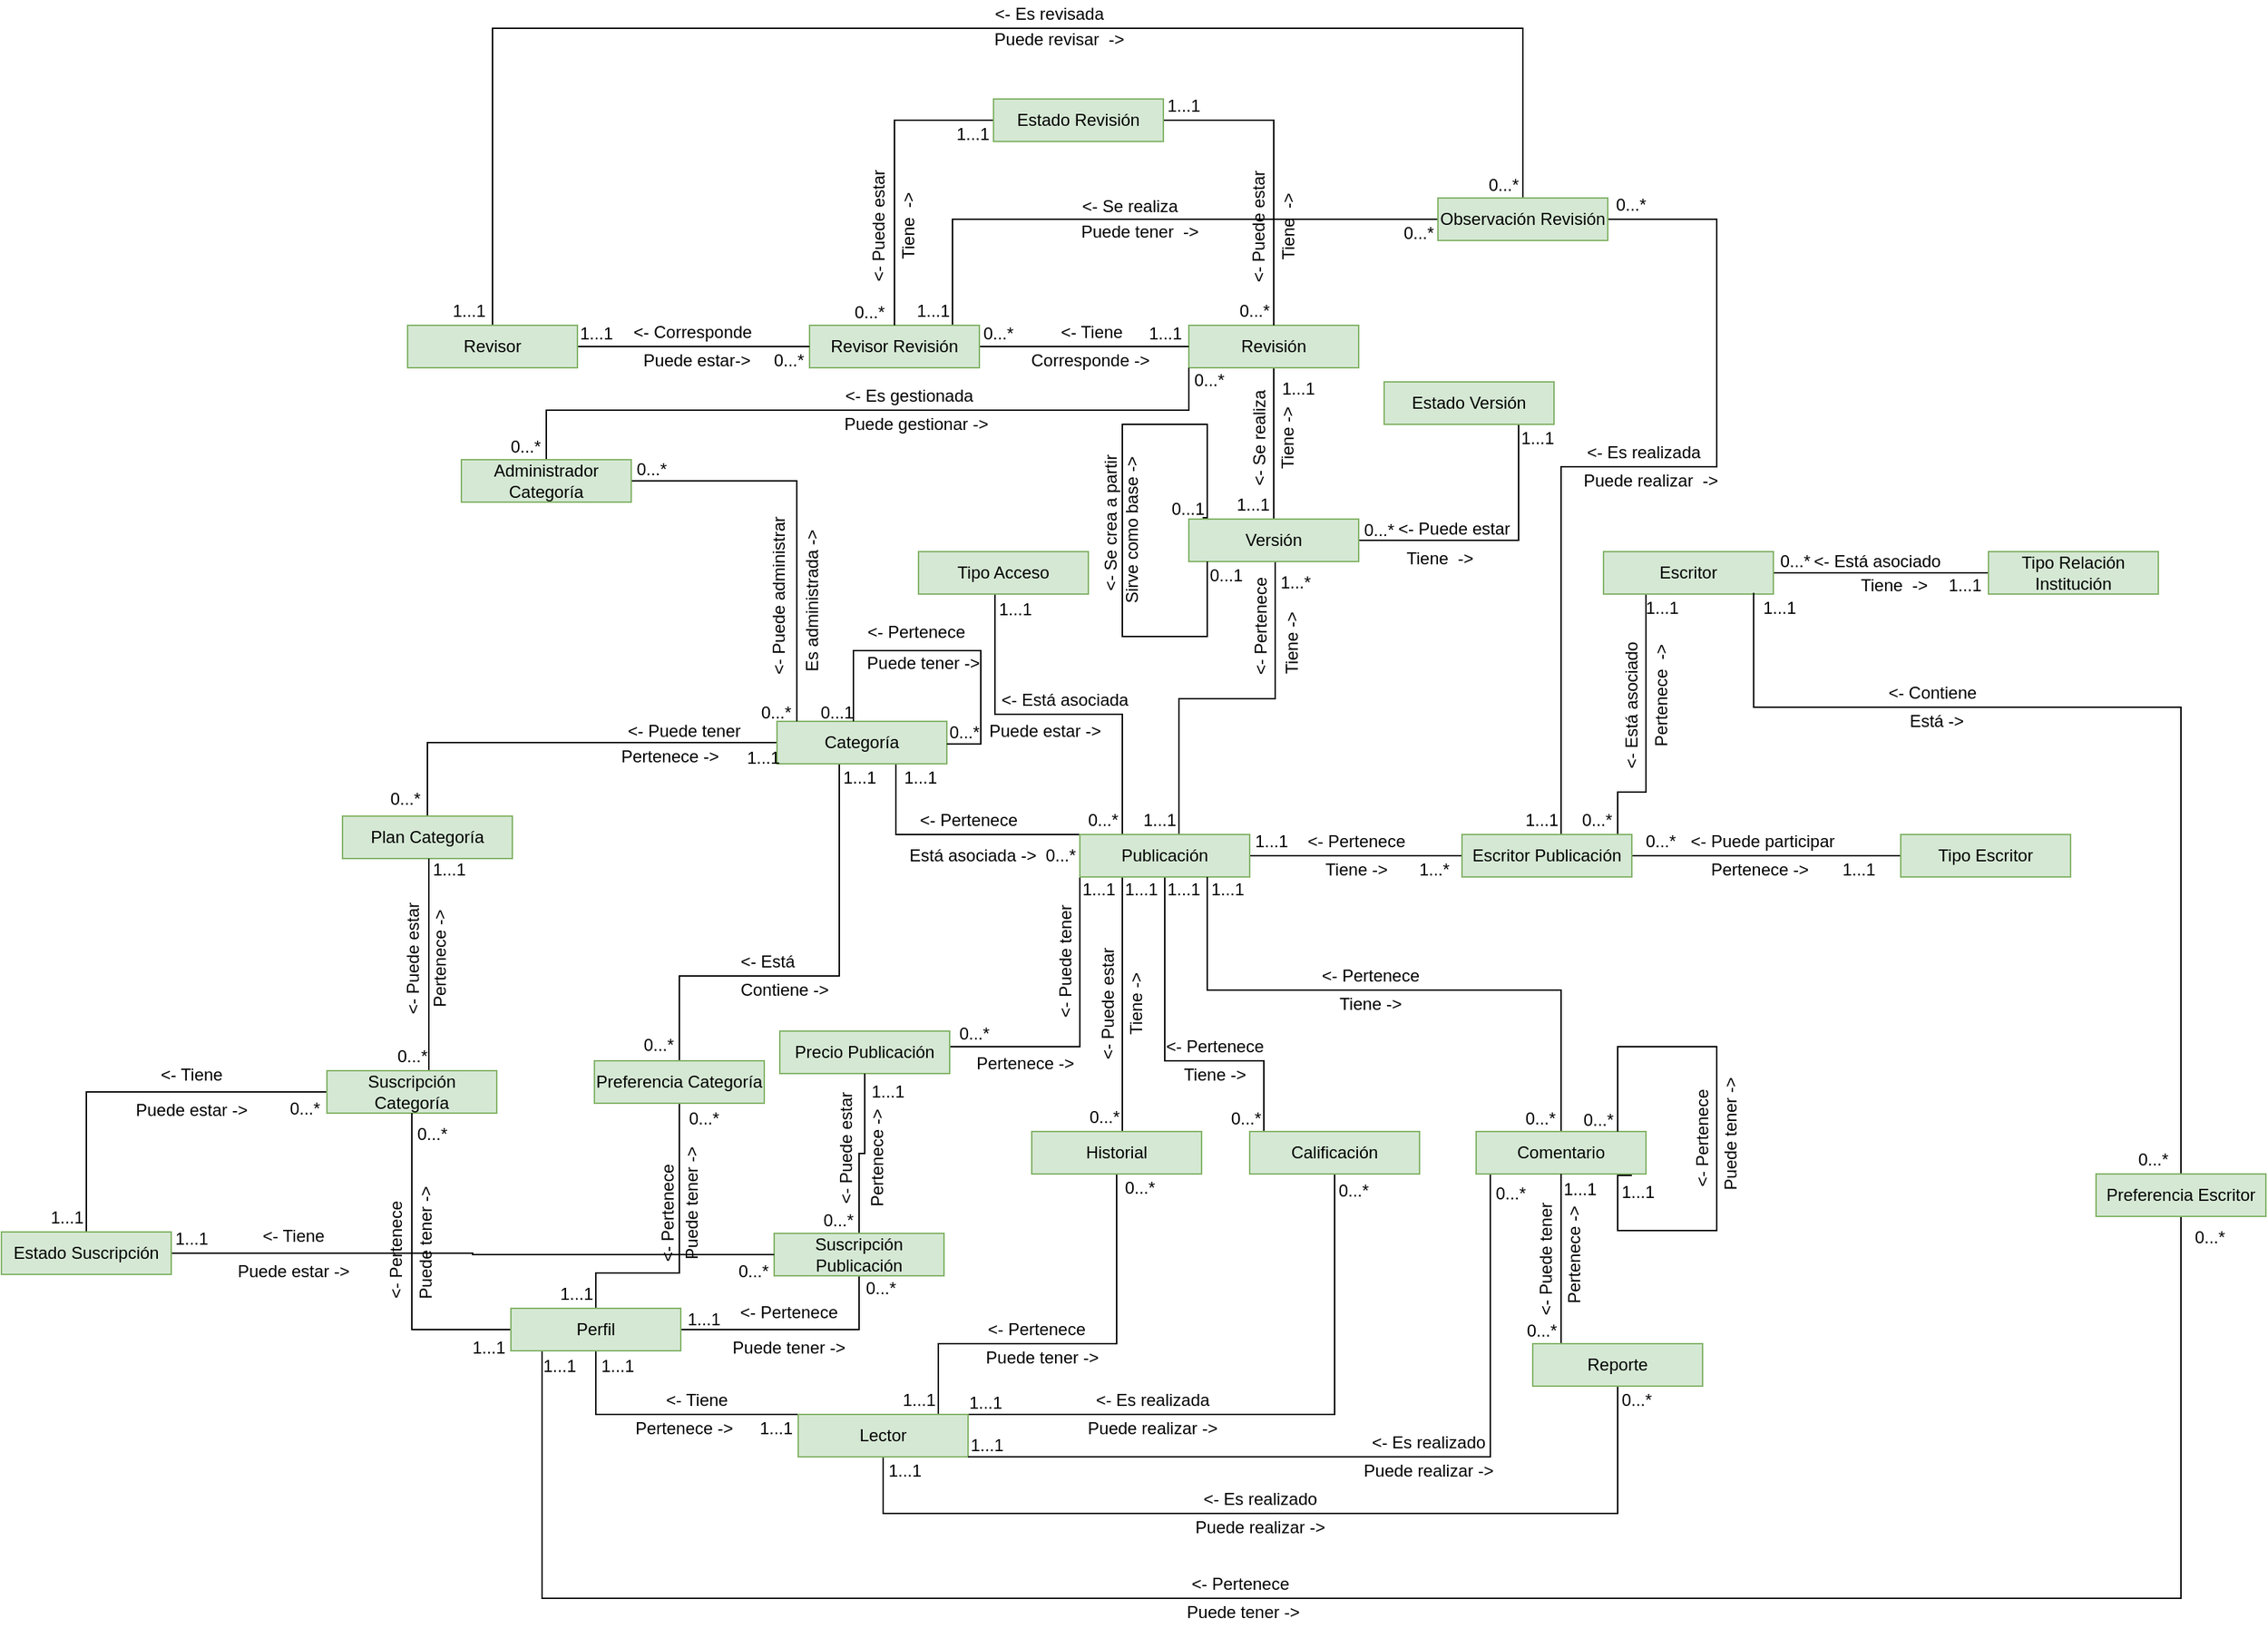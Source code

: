 <mxfile version="19.0.3" type="device"><diagram name="Página-1" id="aLNOSRTen4VbvHnUIKbm"><mxGraphModel dx="2394" dy="2174" grid="1" gridSize="10" guides="1" tooltips="1" connect="1" arrows="1" fold="1" page="1" pageScale="1" pageWidth="827" pageHeight="1169" math="0" shadow="0"><root><mxCell id="0"/><mxCell id="1" parent="0"/><mxCell id="wmBvPQorMOAsjAMpSt32-3" style="edgeStyle=orthogonalEdgeStyle;rounded=0;orthogonalLoop=1;jettySize=auto;html=1;endArrow=none;endFill=0;entryX=0.25;entryY=0;entryDx=0;entryDy=0;" parent="1" source="wmBvPQorMOAsjAMpSt32-1" target="wmBvPQorMOAsjAMpSt32-2" edge="1"><mxGeometry relative="1" as="geometry"><mxPoint x="340" y="310" as="targetPoint"/><Array as="points"><mxPoint x="220" y="235"/><mxPoint x="310" y="235"/></Array></mxGeometry></mxCell><mxCell id="wmBvPQorMOAsjAMpSt32-1" value="Tipo Acceso" style="rounded=0;whiteSpace=wrap;html=1;fillColor=#d5e8d4;strokeColor=#82b366;" parent="1" vertex="1"><mxGeometry x="166" y="120" width="120" height="30" as="geometry"/></mxCell><mxCell id="wmBvPQorMOAsjAMpSt32-9" style="edgeStyle=orthogonalEdgeStyle;rounded=0;orthogonalLoop=1;jettySize=auto;html=1;endArrow=none;endFill=0;exitX=0;exitY=0;exitDx=0;exitDy=0;" parent="1" source="wmBvPQorMOAsjAMpSt32-2" target="wmBvPQorMOAsjAMpSt32-8" edge="1"><mxGeometry relative="1" as="geometry"><Array as="points"><mxPoint x="150" y="320"/></Array></mxGeometry></mxCell><mxCell id="wmBvPQorMOAsjAMpSt32-22" style="edgeStyle=orthogonalEdgeStyle;rounded=0;orthogonalLoop=1;jettySize=auto;html=1;entryX=0;entryY=0.5;entryDx=0;entryDy=0;endArrow=none;endFill=0;" parent="1" source="wmBvPQorMOAsjAMpSt32-2" target="wmBvPQorMOAsjAMpSt32-21" edge="1"><mxGeometry relative="1" as="geometry"/></mxCell><mxCell id="G0LbP_H-ze3ox29DOY7B-17" style="edgeStyle=orthogonalEdgeStyle;rounded=0;orthogonalLoop=1;jettySize=auto;html=1;entryX=1;entryY=0.5;entryDx=0;entryDy=0;fontSize=12;endArrow=none;endFill=0;" edge="1" parent="1" source="wmBvPQorMOAsjAMpSt32-2" target="G0LbP_H-ze3ox29DOY7B-16"><mxGeometry relative="1" as="geometry"><Array as="points"><mxPoint x="280" y="470"/><mxPoint x="125" y="470"/><mxPoint x="125" y="474"/></Array></mxGeometry></mxCell><mxCell id="G0LbP_H-ze3ox29DOY7B-31" style="edgeStyle=orthogonalEdgeStyle;rounded=0;orthogonalLoop=1;jettySize=auto;html=1;entryX=0.5;entryY=0;entryDx=0;entryDy=0;fontSize=12;endArrow=none;endFill=0;" edge="1" parent="1" source="wmBvPQorMOAsjAMpSt32-2" target="G0LbP_H-ze3ox29DOY7B-23"><mxGeometry relative="1" as="geometry"><Array as="points"><mxPoint x="310" y="530"/></Array></mxGeometry></mxCell><mxCell id="G0LbP_H-ze3ox29DOY7B-56" style="edgeStyle=orthogonalEdgeStyle;rounded=0;orthogonalLoop=1;jettySize=auto;html=1;entryX=0.25;entryY=0;entryDx=0;entryDy=0;fontSize=12;endArrow=none;endFill=0;" edge="1" parent="1" source="wmBvPQorMOAsjAMpSt32-2" target="G0LbP_H-ze3ox29DOY7B-54"><mxGeometry relative="1" as="geometry"><Array as="points"><mxPoint x="340" y="480"/><mxPoint x="410" y="480"/><mxPoint x="410" y="530"/></Array></mxGeometry></mxCell><mxCell id="G0LbP_H-ze3ox29DOY7B-142" style="edgeStyle=orthogonalEdgeStyle;rounded=0;orthogonalLoop=1;jettySize=auto;html=1;entryX=0.5;entryY=1;entryDx=0;entryDy=0;fontSize=12;endArrow=none;endFill=0;" edge="1" parent="1" source="wmBvPQorMOAsjAMpSt32-2" target="G0LbP_H-ze3ox29DOY7B-131"><mxGeometry relative="1" as="geometry"><Array as="points"><mxPoint x="350" y="224"/><mxPoint x="418" y="224"/></Array></mxGeometry></mxCell><mxCell id="wmBvPQorMOAsjAMpSt32-2" value="Publicación" style="rounded=0;whiteSpace=wrap;html=1;fillColor=#d5e8d4;strokeColor=#82b366;" parent="1" vertex="1"><mxGeometry x="280" y="320" width="120" height="30" as="geometry"/></mxCell><mxCell id="wmBvPQorMOAsjAMpSt32-4" value="&amp;lt;- Está asociada" style="text;html=1;align=center;verticalAlign=middle;resizable=0;points=[];autosize=1;strokeColor=none;fillColor=none;rotation=0;" parent="1" vertex="1"><mxGeometry x="214" y="215" width="110" height="20" as="geometry"/></mxCell><mxCell id="wmBvPQorMOAsjAMpSt32-5" value="0...*" style="text;html=1;align=center;verticalAlign=middle;resizable=0;points=[];autosize=1;strokeColor=none;fillColor=none;" parent="1" vertex="1"><mxGeometry x="276" y="295" width="40" height="30" as="geometry"/></mxCell><mxCell id="wmBvPQorMOAsjAMpSt32-6" value="Puede estar -&amp;gt;" style="text;html=1;align=center;verticalAlign=middle;resizable=0;points=[];autosize=1;strokeColor=none;fillColor=none;rotation=0;" parent="1" vertex="1"><mxGeometry x="205" y="237" width="100" height="20" as="geometry"/></mxCell><mxCell id="wmBvPQorMOAsjAMpSt32-7" value="1...1" style="text;html=1;align=center;verticalAlign=middle;resizable=0;points=[];autosize=1;strokeColor=none;fillColor=none;" parent="1" vertex="1"><mxGeometry x="209" y="146" width="50" height="30" as="geometry"/></mxCell><mxCell id="G0LbP_H-ze3ox29DOY7B-9" style="edgeStyle=orthogonalEdgeStyle;rounded=0;orthogonalLoop=1;jettySize=auto;html=1;endArrow=none;endFill=0;" edge="1" parent="1" source="wmBvPQorMOAsjAMpSt32-8" target="G0LbP_H-ze3ox29DOY7B-7"><mxGeometry relative="1" as="geometry"/></mxCell><mxCell id="G0LbP_H-ze3ox29DOY7B-121" style="edgeStyle=orthogonalEdgeStyle;rounded=0;orthogonalLoop=1;jettySize=auto;html=1;fontSize=12;endArrow=none;endFill=0;" edge="1" parent="1" source="wmBvPQorMOAsjAMpSt32-8" target="G0LbP_H-ze3ox29DOY7B-117"><mxGeometry relative="1" as="geometry"><Array as="points"><mxPoint x="110" y="420"/><mxPoint x="-3" y="420"/></Array></mxGeometry></mxCell><mxCell id="wmBvPQorMOAsjAMpSt32-8" value="Categoría" style="rounded=0;whiteSpace=wrap;html=1;fillColor=#d5e8d4;strokeColor=#82b366;" parent="1" vertex="1"><mxGeometry x="66" y="240" width="120" height="30" as="geometry"/></mxCell><mxCell id="wmBvPQorMOAsjAMpSt32-10" value="&amp;lt;- Pertenece" style="text;html=1;align=center;verticalAlign=middle;resizable=0;points=[];autosize=1;strokeColor=none;fillColor=none;rotation=0;" parent="1" vertex="1"><mxGeometry x="156" y="295" width="90" height="30" as="geometry"/></mxCell><mxCell id="wmBvPQorMOAsjAMpSt32-11" value="1...1" style="text;html=1;align=center;verticalAlign=middle;resizable=0;points=[];autosize=1;strokeColor=none;fillColor=none;" parent="1" vertex="1"><mxGeometry x="142" y="265" width="50" height="30" as="geometry"/></mxCell><mxCell id="wmBvPQorMOAsjAMpSt32-12" value="Está asociada -&amp;gt;" style="text;html=1;align=center;verticalAlign=middle;resizable=0;points=[];autosize=1;strokeColor=none;fillColor=none;rotation=0;" parent="1" vertex="1"><mxGeometry x="149" y="320" width="110" height="30" as="geometry"/></mxCell><mxCell id="wmBvPQorMOAsjAMpSt32-13" value="0...*" style="text;html=1;align=center;verticalAlign=middle;resizable=0;points=[];autosize=1;strokeColor=none;fillColor=none;" parent="1" vertex="1"><mxGeometry x="246" y="320" width="40" height="30" as="geometry"/></mxCell><mxCell id="wmBvPQorMOAsjAMpSt32-27" style="edgeStyle=orthogonalEdgeStyle;rounded=0;orthogonalLoop=1;jettySize=auto;html=1;endArrow=none;endFill=0;entryX=0.925;entryY=0.017;entryDx=0;entryDy=0;entryPerimeter=0;" parent="1" source="wmBvPQorMOAsjAMpSt32-20" target="wmBvPQorMOAsjAMpSt32-21" edge="1"><mxGeometry relative="1" as="geometry"><Array as="points"><mxPoint x="680" y="290"/><mxPoint x="660" y="290"/><mxPoint x="660" y="321"/></Array></mxGeometry></mxCell><mxCell id="G0LbP_H-ze3ox29DOY7B-185" style="edgeStyle=orthogonalEdgeStyle;rounded=0;orthogonalLoop=1;jettySize=auto;html=1;entryX=0;entryY=0.5;entryDx=0;entryDy=0;fontSize=12;endArrow=none;endFill=0;" edge="1" parent="1" source="wmBvPQorMOAsjAMpSt32-20" target="G0LbP_H-ze3ox29DOY7B-102"><mxGeometry relative="1" as="geometry"/></mxCell><mxCell id="wmBvPQorMOAsjAMpSt32-20" value="Escritor" style="rounded=0;whiteSpace=wrap;html=1;fillColor=#d5e8d4;strokeColor=#82b366;" parent="1" vertex="1"><mxGeometry x="650" y="120" width="120" height="30" as="geometry"/></mxCell><mxCell id="wmBvPQorMOAsjAMpSt32-33" style="edgeStyle=orthogonalEdgeStyle;rounded=0;orthogonalLoop=1;jettySize=auto;html=1;endArrow=none;endFill=0;" parent="1" source="wmBvPQorMOAsjAMpSt32-21" target="wmBvPQorMOAsjAMpSt32-32" edge="1"><mxGeometry relative="1" as="geometry"/></mxCell><mxCell id="G0LbP_H-ze3ox29DOY7B-211" style="edgeStyle=orthogonalEdgeStyle;rounded=0;orthogonalLoop=1;jettySize=auto;html=1;fontSize=12;endArrow=none;endFill=0;" edge="1" parent="1" source="wmBvPQorMOAsjAMpSt32-21" target="G0LbP_H-ze3ox29DOY7B-210"><mxGeometry relative="1" as="geometry"><Array as="points"><mxPoint x="620" y="60"/><mxPoint x="730" y="60"/><mxPoint x="730" y="-115"/></Array></mxGeometry></mxCell><mxCell id="wmBvPQorMOAsjAMpSt32-21" value="Escritor Publicación" style="rounded=0;whiteSpace=wrap;html=1;fillColor=#d5e8d4;strokeColor=#82b366;" parent="1" vertex="1"><mxGeometry x="550" y="320" width="120" height="30" as="geometry"/></mxCell><mxCell id="wmBvPQorMOAsjAMpSt32-23" value="Tiene -&amp;gt;" style="text;html=1;align=center;verticalAlign=middle;resizable=0;points=[];autosize=1;strokeColor=none;fillColor=none;rotation=0;" parent="1" vertex="1"><mxGeometry x="440" y="330" width="70" height="30" as="geometry"/></mxCell><mxCell id="wmBvPQorMOAsjAMpSt32-24" value="1...*" style="text;html=1;align=center;verticalAlign=middle;resizable=0;points=[];autosize=1;strokeColor=none;fillColor=none;" parent="1" vertex="1"><mxGeometry x="510" y="330" width="40" height="30" as="geometry"/></mxCell><mxCell id="wmBvPQorMOAsjAMpSt32-25" value="&amp;lt;- Pertenece" style="text;html=1;align=center;verticalAlign=middle;resizable=0;points=[];autosize=1;strokeColor=none;fillColor=none;rotation=0;" parent="1" vertex="1"><mxGeometry x="430" y="310" width="90" height="30" as="geometry"/></mxCell><mxCell id="wmBvPQorMOAsjAMpSt32-26" value="1...1" style="text;html=1;align=center;verticalAlign=middle;resizable=0;points=[];autosize=1;strokeColor=none;fillColor=none;" parent="1" vertex="1"><mxGeometry x="390" y="310" width="50" height="30" as="geometry"/></mxCell><mxCell id="wmBvPQorMOAsjAMpSt32-28" value="&amp;lt;- Está asociado" style="text;html=1;align=center;verticalAlign=middle;resizable=0;points=[];autosize=1;strokeColor=none;fillColor=none;rotation=-90;" parent="1" vertex="1"><mxGeometry x="615" y="214" width="110" height="30" as="geometry"/></mxCell><mxCell id="wmBvPQorMOAsjAMpSt32-29" value="0...*" style="text;html=1;align=center;verticalAlign=middle;resizable=0;points=[];autosize=1;strokeColor=none;fillColor=none;" parent="1" vertex="1"><mxGeometry x="625" y="295" width="40" height="30" as="geometry"/></mxCell><mxCell id="wmBvPQorMOAsjAMpSt32-30" value="Pertenece&amp;nbsp; -&amp;gt;" style="text;html=1;align=center;verticalAlign=middle;resizable=0;points=[];autosize=1;strokeColor=none;fillColor=none;rotation=-90;" parent="1" vertex="1"><mxGeometry x="641" y="207" width="100" height="30" as="geometry"/></mxCell><mxCell id="wmBvPQorMOAsjAMpSt32-31" value="1...1" style="text;html=1;align=center;verticalAlign=middle;resizable=0;points=[];autosize=1;strokeColor=none;fillColor=none;" parent="1" vertex="1"><mxGeometry x="666" y="145" width="50" height="30" as="geometry"/></mxCell><mxCell id="wmBvPQorMOAsjAMpSt32-32" value="Tipo Escritor" style="rounded=0;whiteSpace=wrap;html=1;fillColor=#d5e8d4;strokeColor=#82b366;" parent="1" vertex="1"><mxGeometry x="860" y="320" width="120" height="30" as="geometry"/></mxCell><mxCell id="wmBvPQorMOAsjAMpSt32-34" value="Pertenece -&amp;gt;" style="text;html=1;align=center;verticalAlign=middle;resizable=0;points=[];autosize=1;strokeColor=none;fillColor=none;rotation=0;" parent="1" vertex="1"><mxGeometry x="715" y="330" width="90" height="30" as="geometry"/></mxCell><mxCell id="wmBvPQorMOAsjAMpSt32-35" value="1...1" style="text;html=1;align=center;verticalAlign=middle;resizable=0;points=[];autosize=1;strokeColor=none;fillColor=none;" parent="1" vertex="1"><mxGeometry x="805" y="330" width="50" height="30" as="geometry"/></mxCell><mxCell id="wmBvPQorMOAsjAMpSt32-36" value="&amp;lt;- Puede participar" style="text;html=1;align=center;verticalAlign=middle;resizable=0;points=[];autosize=1;strokeColor=none;fillColor=none;rotation=0;" parent="1" vertex="1"><mxGeometry x="697" y="310" width="130" height="30" as="geometry"/></mxCell><mxCell id="wmBvPQorMOAsjAMpSt32-37" value="0...*" style="text;html=1;align=center;verticalAlign=middle;resizable=0;points=[];autosize=1;strokeColor=none;fillColor=none;" parent="1" vertex="1"><mxGeometry x="670" y="310" width="40" height="30" as="geometry"/></mxCell><mxCell id="G0LbP_H-ze3ox29DOY7B-1" style="edgeStyle=orthogonalEdgeStyle;rounded=0;orthogonalLoop=1;jettySize=auto;html=1;endArrow=none;endFill=0;" edge="1" parent="1" source="wmBvPQorMOAsjAMpSt32-8" target="wmBvPQorMOAsjAMpSt32-8"><mxGeometry relative="1" as="geometry"><Array as="points"><mxPoint x="120" y="190"/><mxPoint x="210" y="190"/><mxPoint x="210" y="256"/></Array></mxGeometry></mxCell><mxCell id="G0LbP_H-ze3ox29DOY7B-2" value="&amp;lt;- Pertenece" style="edgeLabel;html=1;align=center;verticalAlign=middle;resizable=0;points=[];fontSize=12;" vertex="1" connectable="0" parent="G0LbP_H-ze3ox29DOY7B-1"><mxGeometry x="0.17" y="-2" relative="1" as="geometry"><mxPoint x="-41" y="-15" as="offset"/></mxGeometry></mxCell><mxCell id="G0LbP_H-ze3ox29DOY7B-3" value="0...1" style="text;html=1;align=center;verticalAlign=middle;resizable=0;points=[];autosize=1;strokeColor=none;fillColor=none;" vertex="1" parent="1"><mxGeometry x="88" y="224" width="40" height="20" as="geometry"/></mxCell><mxCell id="G0LbP_H-ze3ox29DOY7B-4" value="Puede tener -&amp;gt;" style="text;html=1;align=center;verticalAlign=middle;resizable=0;points=[];autosize=1;strokeColor=none;fillColor=none;rotation=0;" vertex="1" parent="1"><mxGeometry x="119" y="189" width="100" height="20" as="geometry"/></mxCell><mxCell id="G0LbP_H-ze3ox29DOY7B-6" value="0...*" style="text;html=1;align=center;verticalAlign=middle;resizable=0;points=[];autosize=1;strokeColor=none;fillColor=none;" vertex="1" parent="1"><mxGeometry x="178" y="233" width="40" height="30" as="geometry"/></mxCell><mxCell id="G0LbP_H-ze3ox29DOY7B-7" value="Plan Categoría" style="rounded=0;whiteSpace=wrap;html=1;fillColor=#d5e8d4;strokeColor=#82b366;" vertex="1" parent="1"><mxGeometry x="-241" y="307" width="120" height="30" as="geometry"/></mxCell><mxCell id="G0LbP_H-ze3ox29DOY7B-10" value="&amp;lt;- Puede tener" style="text;html=1;align=center;verticalAlign=middle;resizable=0;points=[];autosize=1;strokeColor=none;fillColor=none;" vertex="1" parent="1"><mxGeometry x="-50" y="237" width="100" height="20" as="geometry"/></mxCell><mxCell id="G0LbP_H-ze3ox29DOY7B-11" value="0...*" style="text;html=1;align=center;verticalAlign=middle;resizable=0;points=[];autosize=1;strokeColor=none;fillColor=none;" vertex="1" parent="1"><mxGeometry x="-217" y="280" width="40" height="30" as="geometry"/></mxCell><mxCell id="G0LbP_H-ze3ox29DOY7B-12" value="Pertenece -&amp;gt;" style="text;html=1;align=center;verticalAlign=middle;resizable=0;points=[];autosize=1;strokeColor=none;fillColor=none;" vertex="1" parent="1"><mxGeometry x="-55" y="255" width="90" height="20" as="geometry"/></mxCell><mxCell id="G0LbP_H-ze3ox29DOY7B-14" value="1...1" style="text;html=1;align=center;verticalAlign=middle;resizable=0;points=[];autosize=1;strokeColor=none;fillColor=none;" vertex="1" parent="1"><mxGeometry x="31" y="251" width="50" height="30" as="geometry"/></mxCell><mxCell id="G0LbP_H-ze3ox29DOY7B-16" value="Precio Publicación" style="rounded=0;whiteSpace=wrap;html=1;fillColor=#d5e8d4;strokeColor=#82b366;" vertex="1" parent="1"><mxGeometry x="68" y="459" width="120" height="30" as="geometry"/></mxCell><mxCell id="G0LbP_H-ze3ox29DOY7B-18" value="&amp;lt;- Puede tener" style="text;html=1;align=center;verticalAlign=middle;resizable=0;points=[];autosize=1;strokeColor=none;fillColor=none;rotation=-90;" vertex="1" parent="1"><mxGeometry x="220" y="400" width="100" height="20" as="geometry"/></mxCell><mxCell id="G0LbP_H-ze3ox29DOY7B-19" value="0...*" style="text;html=1;align=center;verticalAlign=middle;resizable=0;points=[];autosize=1;strokeColor=none;fillColor=none;" vertex="1" parent="1"><mxGeometry x="185" y="446" width="40" height="30" as="geometry"/></mxCell><mxCell id="G0LbP_H-ze3ox29DOY7B-20" value="Pertenece -&amp;gt;" style="text;html=1;align=center;verticalAlign=middle;resizable=0;points=[];autosize=1;strokeColor=none;fillColor=none;rotation=0;" vertex="1" parent="1"><mxGeometry x="196" y="472" width="90" height="20" as="geometry"/></mxCell><mxCell id="G0LbP_H-ze3ox29DOY7B-21" value="1...1" style="text;html=1;align=center;verticalAlign=middle;resizable=0;points=[];autosize=1;strokeColor=none;fillColor=none;" vertex="1" parent="1"><mxGeometry x="268" y="344" width="50" height="30" as="geometry"/></mxCell><mxCell id="G0LbP_H-ze3ox29DOY7B-49" style="edgeStyle=orthogonalEdgeStyle;rounded=0;orthogonalLoop=1;jettySize=auto;html=1;entryX=0.75;entryY=0;entryDx=0;entryDy=0;fontSize=12;endArrow=none;endFill=0;" edge="1" parent="1" source="G0LbP_H-ze3ox29DOY7B-23" target="G0LbP_H-ze3ox29DOY7B-32"><mxGeometry relative="1" as="geometry"><Array as="points"><mxPoint x="306" y="680"/><mxPoint x="180" y="680"/><mxPoint x="180" y="730"/></Array></mxGeometry></mxCell><mxCell id="G0LbP_H-ze3ox29DOY7B-23" value="Historial" style="rounded=0;whiteSpace=wrap;html=1;fillColor=#d5e8d4;strokeColor=#82b366;" vertex="1" parent="1"><mxGeometry x="246" y="530" width="120" height="30" as="geometry"/></mxCell><mxCell id="G0LbP_H-ze3ox29DOY7B-26" value="&amp;lt;- Puede estar" style="text;html=1;align=center;verticalAlign=middle;resizable=0;points=[];autosize=1;strokeColor=none;fillColor=none;rotation=-90;" vertex="1" parent="1"><mxGeometry x="250" y="430" width="100" height="20" as="geometry"/></mxCell><mxCell id="G0LbP_H-ze3ox29DOY7B-27" value="0...*" style="text;html=1;align=center;verticalAlign=middle;resizable=0;points=[];autosize=1;strokeColor=none;fillColor=none;" vertex="1" parent="1"><mxGeometry x="277" y="505" width="40" height="30" as="geometry"/></mxCell><mxCell id="G0LbP_H-ze3ox29DOY7B-28" value="Tiene -&amp;gt;" style="text;html=1;align=center;verticalAlign=middle;resizable=0;points=[];autosize=1;strokeColor=none;fillColor=none;rotation=-90;" vertex="1" parent="1"><mxGeometry x="290" y="430" width="60" height="20" as="geometry"/></mxCell><mxCell id="G0LbP_H-ze3ox29DOY7B-29" value="1...1" style="text;html=1;align=center;verticalAlign=middle;resizable=0;points=[];autosize=1;strokeColor=none;fillColor=none;" vertex="1" parent="1"><mxGeometry x="298" y="344" width="50" height="30" as="geometry"/></mxCell><mxCell id="G0LbP_H-ze3ox29DOY7B-38" style="edgeStyle=orthogonalEdgeStyle;rounded=0;orthogonalLoop=1;jettySize=auto;html=1;fontSize=12;endArrow=none;endFill=0;" edge="1" parent="1" source="G0LbP_H-ze3ox29DOY7B-30" target="G0LbP_H-ze3ox29DOY7B-7"><mxGeometry relative="1" as="geometry"><Array as="points"><mxPoint x="-180" y="390"/><mxPoint x="-180" y="390"/></Array></mxGeometry></mxCell><mxCell id="G0LbP_H-ze3ox29DOY7B-254" style="edgeStyle=orthogonalEdgeStyle;rounded=0;orthogonalLoop=1;jettySize=auto;html=1;fontSize=12;endArrow=none;endFill=0;" edge="1" parent="1" source="G0LbP_H-ze3ox29DOY7B-30" target="G0LbP_H-ze3ox29DOY7B-253"><mxGeometry relative="1" as="geometry"/></mxCell><mxCell id="G0LbP_H-ze3ox29DOY7B-30" value="Suscripción Categoría" style="rounded=0;whiteSpace=wrap;html=1;fillColor=#d5e8d4;strokeColor=#82b366;" vertex="1" parent="1"><mxGeometry x="-252" y="487" width="120" height="30" as="geometry"/></mxCell><mxCell id="G0LbP_H-ze3ox29DOY7B-33" style="edgeStyle=orthogonalEdgeStyle;rounded=0;orthogonalLoop=1;jettySize=auto;html=1;entryX=0.5;entryY=1;entryDx=0;entryDy=0;fontSize=12;endArrow=none;endFill=0;exitX=0;exitY=0.5;exitDx=0;exitDy=0;" edge="1" parent="1" source="G0LbP_H-ze3ox29DOY7B-111" target="G0LbP_H-ze3ox29DOY7B-30"><mxGeometry relative="1" as="geometry"><Array as="points"><mxPoint x="-192" y="670"/></Array></mxGeometry></mxCell><mxCell id="G0LbP_H-ze3ox29DOY7B-61" style="edgeStyle=orthogonalEdgeStyle;rounded=0;orthogonalLoop=1;jettySize=auto;html=1;fontSize=12;endArrow=none;endFill=0;" edge="1" parent="1" source="G0LbP_H-ze3ox29DOY7B-32" target="G0LbP_H-ze3ox29DOY7B-54"><mxGeometry relative="1" as="geometry"><Array as="points"><mxPoint x="460" y="730"/></Array></mxGeometry></mxCell><mxCell id="G0LbP_H-ze3ox29DOY7B-94" style="edgeStyle=orthogonalEdgeStyle;rounded=0;orthogonalLoop=1;jettySize=auto;html=1;entryX=0.5;entryY=1;entryDx=0;entryDy=0;fontSize=12;endArrow=none;endFill=0;" edge="1" parent="1" source="G0LbP_H-ze3ox29DOY7B-32" target="G0LbP_H-ze3ox29DOY7B-87"><mxGeometry relative="1" as="geometry"><Array as="points"><mxPoint x="141" y="800"/><mxPoint x="660" y="800"/></Array></mxGeometry></mxCell><mxCell id="G0LbP_H-ze3ox29DOY7B-112" style="edgeStyle=orthogonalEdgeStyle;rounded=0;orthogonalLoop=1;jettySize=auto;html=1;entryX=0.5;entryY=1;entryDx=0;entryDy=0;fontSize=12;endArrow=none;endFill=0;" edge="1" parent="1" source="G0LbP_H-ze3ox29DOY7B-32" target="G0LbP_H-ze3ox29DOY7B-111"><mxGeometry relative="1" as="geometry"><Array as="points"><mxPoint x="-62" y="730"/></Array></mxGeometry></mxCell><mxCell id="G0LbP_H-ze3ox29DOY7B-113" value="&amp;lt;- Tiene" style="edgeLabel;html=1;align=center;verticalAlign=middle;resizable=0;points=[];fontSize=12;" vertex="1" connectable="0" parent="G0LbP_H-ze3ox29DOY7B-112"><mxGeometry x="-0.101" y="-3" relative="1" as="geometry"><mxPoint x="12" y="-7" as="offset"/></mxGeometry></mxCell><mxCell id="G0LbP_H-ze3ox29DOY7B-32" value="Lector" style="rounded=0;whiteSpace=wrap;html=1;fillColor=#d5e8d4;strokeColor=#82b366;" vertex="1" parent="1"><mxGeometry x="81" y="730" width="120" height="30" as="geometry"/></mxCell><mxCell id="G0LbP_H-ze3ox29DOY7B-34" value="&amp;lt;- Pertenece" style="text;html=1;align=center;verticalAlign=middle;resizable=0;points=[];autosize=1;strokeColor=none;fillColor=none;rotation=-90;" vertex="1" parent="1"><mxGeometry x="-248" y="604" width="90" height="20" as="geometry"/></mxCell><mxCell id="G0LbP_H-ze3ox29DOY7B-35" value="1...1" style="text;html=1;align=center;verticalAlign=middle;resizable=0;points=[];autosize=1;strokeColor=none;fillColor=none;" vertex="1" parent="1"><mxGeometry x="-163" y="668" width="50" height="30" as="geometry"/></mxCell><mxCell id="G0LbP_H-ze3ox29DOY7B-36" value="Puede tener -&amp;gt;" style="text;html=1;align=center;verticalAlign=middle;resizable=0;points=[];autosize=1;strokeColor=none;fillColor=none;rotation=-90;" vertex="1" parent="1"><mxGeometry x="-232" y="599" width="100" height="20" as="geometry"/></mxCell><mxCell id="G0LbP_H-ze3ox29DOY7B-37" value="0...*" style="text;html=1;align=center;verticalAlign=middle;resizable=0;points=[];autosize=1;strokeColor=none;fillColor=none;" vertex="1" parent="1"><mxGeometry x="-198" y="517" width="40" height="30" as="geometry"/></mxCell><mxCell id="G0LbP_H-ze3ox29DOY7B-39" value="&amp;lt;- Puede estar" style="text;html=1;align=center;verticalAlign=middle;resizable=0;points=[];autosize=1;strokeColor=none;fillColor=none;rotation=-90;" vertex="1" parent="1"><mxGeometry x="-241" y="398" width="100" height="20" as="geometry"/></mxCell><mxCell id="G0LbP_H-ze3ox29DOY7B-40" value="0...*" style="text;html=1;align=center;verticalAlign=middle;resizable=0;points=[];autosize=1;strokeColor=none;fillColor=none;" vertex="1" parent="1"><mxGeometry x="-212" y="462" width="40" height="30" as="geometry"/></mxCell><mxCell id="G0LbP_H-ze3ox29DOY7B-41" value="Pertenece -&amp;gt;" style="text;html=1;align=center;verticalAlign=middle;resizable=0;points=[];autosize=1;strokeColor=none;fillColor=none;rotation=-90;" vertex="1" parent="1"><mxGeometry x="-217" y="398" width="90" height="20" as="geometry"/></mxCell><mxCell id="G0LbP_H-ze3ox29DOY7B-42" value="1...1" style="text;html=1;align=center;verticalAlign=middle;resizable=0;points=[];autosize=1;strokeColor=none;fillColor=none;" vertex="1" parent="1"><mxGeometry x="-191" y="330" width="50" height="30" as="geometry"/></mxCell><mxCell id="G0LbP_H-ze3ox29DOY7B-45" value="&amp;lt;- Pertenece" style="text;html=1;align=center;verticalAlign=middle;resizable=0;points=[];autosize=1;strokeColor=none;fillColor=none;rotation=0;" vertex="1" parent="1"><mxGeometry x="29" y="648" width="90" height="20" as="geometry"/></mxCell><mxCell id="G0LbP_H-ze3ox29DOY7B-46" value="1...1" style="text;html=1;align=center;verticalAlign=middle;resizable=0;points=[];autosize=1;strokeColor=none;fillColor=none;" vertex="1" parent="1"><mxGeometry x="-11" y="648" width="50" height="30" as="geometry"/></mxCell><mxCell id="G0LbP_H-ze3ox29DOY7B-47" value="Puede tener -&amp;gt;" style="text;html=1;align=center;verticalAlign=middle;resizable=0;points=[];autosize=1;strokeColor=none;fillColor=none;rotation=0;" vertex="1" parent="1"><mxGeometry x="24" y="673" width="100" height="20" as="geometry"/></mxCell><mxCell id="G0LbP_H-ze3ox29DOY7B-48" value="0...*" style="text;html=1;align=center;verticalAlign=middle;resizable=0;points=[];autosize=1;strokeColor=none;fillColor=none;" vertex="1" parent="1"><mxGeometry x="119" y="626" width="40" height="30" as="geometry"/></mxCell><mxCell id="G0LbP_H-ze3ox29DOY7B-50" value="&amp;lt;- Pertenece" style="text;html=1;align=center;verticalAlign=middle;resizable=0;points=[];autosize=1;strokeColor=none;fillColor=none;rotation=0;" vertex="1" parent="1"><mxGeometry x="204" y="660" width="90" height="20" as="geometry"/></mxCell><mxCell id="G0LbP_H-ze3ox29DOY7B-51" value="1...1" style="text;html=1;align=center;verticalAlign=middle;resizable=0;points=[];autosize=1;strokeColor=none;fillColor=none;" vertex="1" parent="1"><mxGeometry x="141" y="705" width="50" height="30" as="geometry"/></mxCell><mxCell id="G0LbP_H-ze3ox29DOY7B-52" value="Puede tener -&amp;gt;" style="text;html=1;align=center;verticalAlign=middle;resizable=0;points=[];autosize=1;strokeColor=none;fillColor=none;rotation=0;" vertex="1" parent="1"><mxGeometry x="203" y="680" width="100" height="20" as="geometry"/></mxCell><mxCell id="G0LbP_H-ze3ox29DOY7B-53" value="0...*" style="text;html=1;align=center;verticalAlign=middle;resizable=0;points=[];autosize=1;strokeColor=none;fillColor=none;" vertex="1" parent="1"><mxGeometry x="302" y="555" width="40" height="30" as="geometry"/></mxCell><mxCell id="G0LbP_H-ze3ox29DOY7B-54" value="Calificación" style="rounded=0;whiteSpace=wrap;html=1;fillColor=#d5e8d4;strokeColor=#82b366;" vertex="1" parent="1"><mxGeometry x="400" y="530" width="120" height="30" as="geometry"/></mxCell><mxCell id="G0LbP_H-ze3ox29DOY7B-57" value="&amp;lt;- Pertenece" style="text;html=1;align=center;verticalAlign=middle;resizable=0;points=[];autosize=1;strokeColor=none;fillColor=none;rotation=0;" vertex="1" parent="1"><mxGeometry x="330" y="460" width="90" height="20" as="geometry"/></mxCell><mxCell id="G0LbP_H-ze3ox29DOY7B-58" value="Tiene -&amp;gt;" style="text;html=1;align=center;verticalAlign=middle;resizable=0;points=[];autosize=1;strokeColor=none;fillColor=none;rotation=0;" vertex="1" parent="1"><mxGeometry x="345" y="480" width="60" height="20" as="geometry"/></mxCell><mxCell id="G0LbP_H-ze3ox29DOY7B-59" value="1...1" style="text;html=1;align=center;verticalAlign=middle;resizable=0;points=[];autosize=1;strokeColor=none;fillColor=none;" vertex="1" parent="1"><mxGeometry x="328" y="344" width="50" height="30" as="geometry"/></mxCell><mxCell id="G0LbP_H-ze3ox29DOY7B-60" value="0...*" style="text;html=1;align=center;verticalAlign=middle;resizable=0;points=[];autosize=1;strokeColor=none;fillColor=none;" vertex="1" parent="1"><mxGeometry x="377" y="506" width="40" height="30" as="geometry"/></mxCell><mxCell id="G0LbP_H-ze3ox29DOY7B-63" value="&amp;lt;- Es realizada" style="text;html=1;align=center;verticalAlign=middle;resizable=0;points=[];autosize=1;strokeColor=none;fillColor=none;rotation=0;" vertex="1" parent="1"><mxGeometry x="281" y="710" width="100" height="20" as="geometry"/></mxCell><mxCell id="G0LbP_H-ze3ox29DOY7B-64" value="1...1" style="text;html=1;align=center;verticalAlign=middle;resizable=0;points=[];autosize=1;strokeColor=none;fillColor=none;" vertex="1" parent="1"><mxGeometry x="188" y="707" width="50" height="30" as="geometry"/></mxCell><mxCell id="G0LbP_H-ze3ox29DOY7B-65" value="Puede realizar -&amp;gt;" style="text;html=1;align=center;verticalAlign=middle;resizable=0;points=[];autosize=1;strokeColor=none;fillColor=none;rotation=0;" vertex="1" parent="1"><mxGeometry x="276" y="730" width="110" height="20" as="geometry"/></mxCell><mxCell id="G0LbP_H-ze3ox29DOY7B-66" value="0...*" style="text;html=1;align=center;verticalAlign=middle;resizable=0;points=[];autosize=1;strokeColor=none;fillColor=none;" vertex="1" parent="1"><mxGeometry x="453" y="557" width="40" height="30" as="geometry"/></mxCell><mxCell id="G0LbP_H-ze3ox29DOY7B-69" style="edgeStyle=orthogonalEdgeStyle;rounded=0;orthogonalLoop=1;jettySize=auto;html=1;fontSize=12;endArrow=none;endFill=0;" edge="1" parent="1" source="G0LbP_H-ze3ox29DOY7B-67" target="wmBvPQorMOAsjAMpSt32-2"><mxGeometry relative="1" as="geometry"><Array as="points"><mxPoint x="620" y="430"/><mxPoint x="370" y="430"/></Array></mxGeometry></mxCell><mxCell id="G0LbP_H-ze3ox29DOY7B-75" style="edgeStyle=orthogonalEdgeStyle;rounded=0;orthogonalLoop=1;jettySize=auto;html=1;entryX=1;entryY=1;entryDx=0;entryDy=0;fontSize=12;endArrow=none;endFill=0;" edge="1" parent="1" source="G0LbP_H-ze3ox29DOY7B-67" target="G0LbP_H-ze3ox29DOY7B-32"><mxGeometry relative="1" as="geometry"><Array as="points"><mxPoint x="570" y="760"/></Array></mxGeometry></mxCell><mxCell id="G0LbP_H-ze3ox29DOY7B-67" value="Comentario" style="rounded=0;whiteSpace=wrap;html=1;fillColor=#d5e8d4;strokeColor=#82b366;" vertex="1" parent="1"><mxGeometry x="560" y="530" width="120" height="30" as="geometry"/></mxCell><mxCell id="G0LbP_H-ze3ox29DOY7B-70" value="&amp;lt;- Pertenece" style="text;html=1;align=center;verticalAlign=middle;resizable=0;points=[];autosize=1;strokeColor=none;fillColor=none;rotation=0;" vertex="1" parent="1"><mxGeometry x="440" y="410" width="90" height="20" as="geometry"/></mxCell><mxCell id="G0LbP_H-ze3ox29DOY7B-71" value="Tiene -&amp;gt;" style="text;html=1;align=center;verticalAlign=middle;resizable=0;points=[];autosize=1;strokeColor=none;fillColor=none;rotation=0;" vertex="1" parent="1"><mxGeometry x="455" y="430" width="60" height="20" as="geometry"/></mxCell><mxCell id="G0LbP_H-ze3ox29DOY7B-72" value="1...1" style="text;html=1;align=center;verticalAlign=middle;resizable=0;points=[];autosize=1;strokeColor=none;fillColor=none;" vertex="1" parent="1"><mxGeometry x="359" y="344" width="50" height="30" as="geometry"/></mxCell><mxCell id="G0LbP_H-ze3ox29DOY7B-73" value="0...*" style="text;html=1;align=center;verticalAlign=middle;resizable=0;points=[];autosize=1;strokeColor=none;fillColor=none;" vertex="1" parent="1"><mxGeometry x="585" y="506" width="40" height="30" as="geometry"/></mxCell><mxCell id="G0LbP_H-ze3ox29DOY7B-77" value="&amp;lt;- Es realizado" style="text;html=1;align=center;verticalAlign=middle;resizable=0;points=[];autosize=1;strokeColor=none;fillColor=none;rotation=0;" vertex="1" parent="1"><mxGeometry x="476" y="740" width="100" height="20" as="geometry"/></mxCell><mxCell id="G0LbP_H-ze3ox29DOY7B-78" value="Puede realizar -&amp;gt;" style="text;html=1;align=center;verticalAlign=middle;resizable=0;points=[];autosize=1;strokeColor=none;fillColor=none;rotation=0;" vertex="1" parent="1"><mxGeometry x="471" y="760" width="110" height="20" as="geometry"/></mxCell><mxCell id="G0LbP_H-ze3ox29DOY7B-79" value="1...1" style="text;html=1;align=center;verticalAlign=middle;resizable=0;points=[];autosize=1;strokeColor=none;fillColor=none;" vertex="1" parent="1"><mxGeometry x="189" y="737" width="50" height="30" as="geometry"/></mxCell><mxCell id="G0LbP_H-ze3ox29DOY7B-80" value="0...*" style="text;html=1;align=center;verticalAlign=middle;resizable=0;points=[];autosize=1;strokeColor=none;fillColor=none;" vertex="1" parent="1"><mxGeometry x="564" y="559" width="40" height="30" as="geometry"/></mxCell><mxCell id="G0LbP_H-ze3ox29DOY7B-81" style="edgeStyle=orthogonalEdgeStyle;rounded=0;orthogonalLoop=1;jettySize=auto;html=1;entryX=0.917;entryY=1.033;entryDx=0;entryDy=0;entryPerimeter=0;fontSize=12;endArrow=none;endFill=0;" edge="1" parent="1" source="G0LbP_H-ze3ox29DOY7B-67" target="G0LbP_H-ze3ox29DOY7B-67"><mxGeometry relative="1" as="geometry"><Array as="points"><mxPoint x="660" y="470"/><mxPoint x="730" y="470"/><mxPoint x="730" y="600"/><mxPoint x="660" y="600"/><mxPoint x="660" y="561"/></Array></mxGeometry></mxCell><mxCell id="G0LbP_H-ze3ox29DOY7B-82" value="Puede tener -&amp;gt;" style="text;html=1;align=center;verticalAlign=middle;resizable=0;points=[];autosize=1;strokeColor=none;fillColor=none;rotation=-90;" vertex="1" parent="1"><mxGeometry x="690" y="522" width="100" height="20" as="geometry"/></mxCell><mxCell id="G0LbP_H-ze3ox29DOY7B-83" value="0...*" style="text;html=1;align=center;verticalAlign=middle;resizable=0;points=[];autosize=1;strokeColor=none;fillColor=none;" vertex="1" parent="1"><mxGeometry x="626" y="507" width="40" height="30" as="geometry"/></mxCell><mxCell id="G0LbP_H-ze3ox29DOY7B-84" value="&amp;lt;- Pertenece" style="text;html=1;align=center;verticalAlign=middle;resizable=0;points=[];autosize=1;strokeColor=none;fillColor=none;rotation=-90;" vertex="1" parent="1"><mxGeometry x="675" y="525" width="90" height="20" as="geometry"/></mxCell><mxCell id="G0LbP_H-ze3ox29DOY7B-86" value="1...1" style="text;html=1;align=center;verticalAlign=middle;resizable=0;points=[];autosize=1;strokeColor=none;fillColor=none;" vertex="1" parent="1"><mxGeometry x="649" y="558" width="50" height="30" as="geometry"/></mxCell><mxCell id="G0LbP_H-ze3ox29DOY7B-88" style="edgeStyle=orthogonalEdgeStyle;rounded=0;orthogonalLoop=1;jettySize=auto;html=1;entryX=0.5;entryY=1;entryDx=0;entryDy=0;fontSize=12;endArrow=none;endFill=0;" edge="1" parent="1" source="G0LbP_H-ze3ox29DOY7B-87" target="G0LbP_H-ze3ox29DOY7B-67"><mxGeometry relative="1" as="geometry"><Array as="points"><mxPoint x="620" y="640"/><mxPoint x="620" y="640"/></Array></mxGeometry></mxCell><mxCell id="G0LbP_H-ze3ox29DOY7B-87" value="Reporte" style="rounded=0;whiteSpace=wrap;html=1;fillColor=#d5e8d4;strokeColor=#82b366;" vertex="1" parent="1"><mxGeometry x="600" y="680" width="120" height="30" as="geometry"/></mxCell><mxCell id="G0LbP_H-ze3ox29DOY7B-89" value="Pertenece -&amp;gt;" style="text;html=1;align=center;verticalAlign=middle;resizable=0;points=[];autosize=1;strokeColor=none;fillColor=none;rotation=-90;" vertex="1" parent="1"><mxGeometry x="584.5" y="608" width="90" height="20" as="geometry"/></mxCell><mxCell id="G0LbP_H-ze3ox29DOY7B-90" value="&amp;lt;- Puede tener" style="text;html=1;align=center;verticalAlign=middle;resizable=0;points=[];autosize=1;strokeColor=none;fillColor=none;rotation=-90;" vertex="1" parent="1"><mxGeometry x="559.5" y="611" width="100" height="20" as="geometry"/></mxCell><mxCell id="G0LbP_H-ze3ox29DOY7B-92" value="1...1" style="text;html=1;align=center;verticalAlign=middle;resizable=0;points=[];autosize=1;strokeColor=none;fillColor=none;" vertex="1" parent="1"><mxGeometry x="608" y="556" width="50" height="30" as="geometry"/></mxCell><mxCell id="G0LbP_H-ze3ox29DOY7B-93" value="0...*" style="text;html=1;align=center;verticalAlign=middle;resizable=0;points=[];autosize=1;strokeColor=none;fillColor=none;" vertex="1" parent="1"><mxGeometry x="586" y="656" width="40" height="30" as="geometry"/></mxCell><mxCell id="G0LbP_H-ze3ox29DOY7B-97" value="&amp;lt;- Es realizado" style="text;html=1;align=center;verticalAlign=middle;resizable=0;points=[];autosize=1;strokeColor=none;fillColor=none;rotation=0;" vertex="1" parent="1"><mxGeometry x="357" y="780" width="100" height="20" as="geometry"/></mxCell><mxCell id="G0LbP_H-ze3ox29DOY7B-98" value="Puede realizar -&amp;gt;" style="text;html=1;align=center;verticalAlign=middle;resizable=0;points=[];autosize=1;strokeColor=none;fillColor=none;rotation=0;" vertex="1" parent="1"><mxGeometry x="352" y="800" width="110" height="20" as="geometry"/></mxCell><mxCell id="G0LbP_H-ze3ox29DOY7B-99" value="1...1" style="text;html=1;align=center;verticalAlign=middle;resizable=0;points=[];autosize=1;strokeColor=none;fillColor=none;" vertex="1" parent="1"><mxGeometry x="131" y="755" width="50" height="30" as="geometry"/></mxCell><mxCell id="G0LbP_H-ze3ox29DOY7B-100" value="0...*" style="text;html=1;align=center;verticalAlign=middle;resizable=0;points=[];autosize=1;strokeColor=none;fillColor=none;" vertex="1" parent="1"><mxGeometry x="653" y="705" width="40" height="30" as="geometry"/></mxCell><mxCell id="G0LbP_H-ze3ox29DOY7B-102" value="Tipo Relación Institución" style="rounded=0;whiteSpace=wrap;html=1;fillColor=#d5e8d4;strokeColor=#82b366;" vertex="1" parent="1"><mxGeometry x="922" y="120" width="120" height="30" as="geometry"/></mxCell><mxCell id="G0LbP_H-ze3ox29DOY7B-120" style="edgeStyle=orthogonalEdgeStyle;rounded=0;orthogonalLoop=1;jettySize=auto;html=1;entryX=0.5;entryY=1;entryDx=0;entryDy=0;fontSize=12;endArrow=none;endFill=0;" edge="1" parent="1" source="G0LbP_H-ze3ox29DOY7B-111" target="G0LbP_H-ze3ox29DOY7B-117"><mxGeometry relative="1" as="geometry"><Array as="points"><mxPoint x="-62" y="630"/><mxPoint x="-3" y="630"/></Array></mxGeometry></mxCell><mxCell id="G0LbP_H-ze3ox29DOY7B-194" style="edgeStyle=orthogonalEdgeStyle;rounded=0;orthogonalLoop=1;jettySize=auto;html=1;entryX=0.5;entryY=1;entryDx=0;entryDy=0;fontSize=12;endArrow=none;endFill=0;" edge="1" parent="1" source="G0LbP_H-ze3ox29DOY7B-111" target="G0LbP_H-ze3ox29DOY7B-191"><mxGeometry relative="1" as="geometry"><Array as="points"><mxPoint x="-100" y="860"/><mxPoint x="1058" y="860"/></Array></mxGeometry></mxCell><mxCell id="G0LbP_H-ze3ox29DOY7B-245" style="edgeStyle=orthogonalEdgeStyle;rounded=0;orthogonalLoop=1;jettySize=auto;html=1;entryX=0.5;entryY=1;entryDx=0;entryDy=0;fontSize=12;endArrow=none;endFill=0;" edge="1" parent="1" source="G0LbP_H-ze3ox29DOY7B-111" target="G0LbP_H-ze3ox29DOY7B-242"><mxGeometry relative="1" as="geometry"/></mxCell><mxCell id="G0LbP_H-ze3ox29DOY7B-111" value="Perfil" style="rounded=0;whiteSpace=wrap;html=1;fillColor=#d5e8d4;strokeColor=#82b366;" vertex="1" parent="1"><mxGeometry x="-122" y="655" width="120" height="30" as="geometry"/></mxCell><mxCell id="G0LbP_H-ze3ox29DOY7B-114" value="1...1" style="text;html=1;align=center;verticalAlign=middle;resizable=0;points=[];autosize=1;strokeColor=none;fillColor=none;" vertex="1" parent="1"><mxGeometry x="-72" y="681" width="50" height="30" as="geometry"/></mxCell><mxCell id="G0LbP_H-ze3ox29DOY7B-115" value="Pertenece -&amp;gt;" style="edgeLabel;html=1;align=center;verticalAlign=middle;resizable=0;points=[];fontSize=12;" vertex="1" connectable="0" parent="1"><mxGeometry y="740" as="geometry"/></mxCell><mxCell id="G0LbP_H-ze3ox29DOY7B-116" value="1...1" style="text;html=1;align=center;verticalAlign=middle;resizable=0;points=[];autosize=1;strokeColor=none;fillColor=none;" vertex="1" parent="1"><mxGeometry x="40" y="725" width="50" height="30" as="geometry"/></mxCell><mxCell id="G0LbP_H-ze3ox29DOY7B-117" value="Preferencia Categoría" style="rounded=0;whiteSpace=wrap;html=1;fillColor=#d5e8d4;strokeColor=#82b366;" vertex="1" parent="1"><mxGeometry x="-63" y="480" width="120" height="30" as="geometry"/></mxCell><mxCell id="G0LbP_H-ze3ox29DOY7B-122" value="&amp;lt;- Pertenece" style="text;html=1;align=center;verticalAlign=middle;resizable=0;points=[];autosize=1;strokeColor=none;fillColor=none;rotation=-90;" vertex="1" parent="1"><mxGeometry x="-56" y="578" width="90" height="20" as="geometry"/></mxCell><mxCell id="G0LbP_H-ze3ox29DOY7B-123" value="Puede tener -&amp;gt;" style="text;html=1;align=center;verticalAlign=middle;resizable=0;points=[];autosize=1;strokeColor=none;fillColor=none;rotation=-90;" vertex="1" parent="1"><mxGeometry x="-44" y="571" width="100" height="20" as="geometry"/></mxCell><mxCell id="G0LbP_H-ze3ox29DOY7B-124" value="1...1" style="text;html=1;align=center;verticalAlign=middle;resizable=0;points=[];autosize=1;strokeColor=none;fillColor=none;" vertex="1" parent="1"><mxGeometry x="-101" y="630" width="50" height="30" as="geometry"/></mxCell><mxCell id="G0LbP_H-ze3ox29DOY7B-125" value="0...*" style="text;html=1;align=center;verticalAlign=middle;resizable=0;points=[];autosize=1;strokeColor=none;fillColor=none;" vertex="1" parent="1"><mxGeometry x="-6" y="506" width="40" height="30" as="geometry"/></mxCell><mxCell id="G0LbP_H-ze3ox29DOY7B-126" value="&amp;lt;- Está" style="text;html=1;align=center;verticalAlign=middle;resizable=0;points=[];autosize=1;strokeColor=none;fillColor=none;rotation=0;" vertex="1" parent="1"><mxGeometry x="34" y="400" width="50" height="20" as="geometry"/></mxCell><mxCell id="G0LbP_H-ze3ox29DOY7B-127" value="Contiene -&amp;gt;" style="text;html=1;align=center;verticalAlign=middle;resizable=0;points=[];autosize=1;strokeColor=none;fillColor=none;rotation=0;" vertex="1" parent="1"><mxGeometry x="31" y="420" width="80" height="20" as="geometry"/></mxCell><mxCell id="G0LbP_H-ze3ox29DOY7B-129" value="0...*" style="text;html=1;align=center;verticalAlign=middle;resizable=0;points=[];autosize=1;strokeColor=none;fillColor=none;" vertex="1" parent="1"><mxGeometry x="-38" y="454" width="40" height="30" as="geometry"/></mxCell><mxCell id="G0LbP_H-ze3ox29DOY7B-130" value="1...1" style="text;html=1;align=center;verticalAlign=middle;resizable=0;points=[];autosize=1;strokeColor=none;fillColor=none;" vertex="1" parent="1"><mxGeometry x="99" y="265" width="50" height="30" as="geometry"/></mxCell><mxCell id="G0LbP_H-ze3ox29DOY7B-140" style="edgeStyle=orthogonalEdgeStyle;rounded=0;orthogonalLoop=1;jettySize=auto;html=1;entryX=0.5;entryY=1;entryDx=0;entryDy=0;fontSize=12;endArrow=none;endFill=0;" edge="1" parent="1" source="G0LbP_H-ze3ox29DOY7B-131" target="G0LbP_H-ze3ox29DOY7B-132"><mxGeometry relative="1" as="geometry"/></mxCell><mxCell id="G0LbP_H-ze3ox29DOY7B-164" style="edgeStyle=orthogonalEdgeStyle;rounded=0;orthogonalLoop=1;jettySize=auto;html=1;fontSize=12;endArrow=none;endFill=0;" edge="1" parent="1" source="G0LbP_H-ze3ox29DOY7B-131" target="G0LbP_H-ze3ox29DOY7B-163"><mxGeometry relative="1" as="geometry"><Array as="points"><mxPoint x="590" y="112"/></Array></mxGeometry></mxCell><mxCell id="G0LbP_H-ze3ox29DOY7B-131" value="Versión" style="rounded=0;whiteSpace=wrap;html=1;fillColor=#d5e8d4;strokeColor=#82b366;" vertex="1" parent="1"><mxGeometry x="357" y="97" width="120" height="30" as="geometry"/></mxCell><mxCell id="G0LbP_H-ze3ox29DOY7B-132" value="Revisión" style="rounded=0;whiteSpace=wrap;html=1;fillColor=#d5e8d4;strokeColor=#82b366;" vertex="1" parent="1"><mxGeometry x="357" y="-40" width="120" height="30" as="geometry"/></mxCell><mxCell id="G0LbP_H-ze3ox29DOY7B-138" style="edgeStyle=orthogonalEdgeStyle;rounded=0;orthogonalLoop=1;jettySize=auto;html=1;fontSize=12;endArrow=none;endFill=0;" edge="1" parent="1" source="G0LbP_H-ze3ox29DOY7B-133" target="G0LbP_H-ze3ox29DOY7B-132"><mxGeometry relative="1" as="geometry"/></mxCell><mxCell id="G0LbP_H-ze3ox29DOY7B-219" style="edgeStyle=orthogonalEdgeStyle;rounded=0;orthogonalLoop=1;jettySize=auto;html=1;entryX=0;entryY=0.5;entryDx=0;entryDy=0;fontSize=12;endArrow=none;endFill=0;" edge="1" parent="1" source="G0LbP_H-ze3ox29DOY7B-133" target="G0LbP_H-ze3ox29DOY7B-210"><mxGeometry relative="1" as="geometry"><Array as="points"><mxPoint x="190" y="-115"/></Array></mxGeometry></mxCell><mxCell id="G0LbP_H-ze3ox29DOY7B-133" value="Revisor Revisión" style="rounded=0;whiteSpace=wrap;html=1;fillColor=#d5e8d4;strokeColor=#82b366;" vertex="1" parent="1"><mxGeometry x="89" y="-40" width="120" height="30" as="geometry"/></mxCell><mxCell id="G0LbP_H-ze3ox29DOY7B-143" style="edgeStyle=orthogonalEdgeStyle;rounded=0;orthogonalLoop=1;jettySize=auto;html=1;fontSize=12;endArrow=none;endFill=0;" edge="1" parent="1" source="G0LbP_H-ze3ox29DOY7B-134" target="G0LbP_H-ze3ox29DOY7B-133"><mxGeometry relative="1" as="geometry"/></mxCell><mxCell id="G0LbP_H-ze3ox29DOY7B-144" style="edgeStyle=orthogonalEdgeStyle;rounded=0;orthogonalLoop=1;jettySize=auto;html=1;entryX=0.5;entryY=0;entryDx=0;entryDy=0;fontSize=12;endArrow=none;endFill=0;" edge="1" parent="1" source="G0LbP_H-ze3ox29DOY7B-134" target="G0LbP_H-ze3ox29DOY7B-132"><mxGeometry relative="1" as="geometry"/></mxCell><mxCell id="G0LbP_H-ze3ox29DOY7B-134" value="Estado Revisión" style="rounded=0;whiteSpace=wrap;html=1;fillColor=#d5e8d4;strokeColor=#82b366;" vertex="1" parent="1"><mxGeometry x="219" y="-200" width="120" height="30" as="geometry"/></mxCell><mxCell id="G0LbP_H-ze3ox29DOY7B-137" style="edgeStyle=orthogonalEdgeStyle;rounded=0;orthogonalLoop=1;jettySize=auto;html=1;fontSize=12;endArrow=none;endFill=0;" edge="1" parent="1" source="G0LbP_H-ze3ox29DOY7B-135" target="G0LbP_H-ze3ox29DOY7B-133"><mxGeometry relative="1" as="geometry"/></mxCell><mxCell id="G0LbP_H-ze3ox29DOY7B-225" style="edgeStyle=orthogonalEdgeStyle;rounded=0;orthogonalLoop=1;jettySize=auto;html=1;entryX=0.5;entryY=0;entryDx=0;entryDy=0;fontSize=12;endArrow=none;endFill=0;" edge="1" parent="1" source="G0LbP_H-ze3ox29DOY7B-135" target="G0LbP_H-ze3ox29DOY7B-210"><mxGeometry relative="1" as="geometry"><Array as="points"><mxPoint x="-135" y="-250"/><mxPoint x="593" y="-250"/></Array></mxGeometry></mxCell><mxCell id="G0LbP_H-ze3ox29DOY7B-135" value="Revisor" style="rounded=0;whiteSpace=wrap;html=1;fillColor=#d5e8d4;strokeColor=#82b366;" vertex="1" parent="1"><mxGeometry x="-195" y="-40" width="120" height="30" as="geometry"/></mxCell><mxCell id="G0LbP_H-ze3ox29DOY7B-145" value="&amp;lt;- Corresponde" style="edgeLabel;html=1;align=center;verticalAlign=middle;resizable=0;points=[];fontSize=12;" vertex="1" connectable="0" parent="1"><mxGeometry x="20" y="-34" as="geometry"><mxPoint x="-14" y="-1" as="offset"/></mxGeometry></mxCell><mxCell id="G0LbP_H-ze3ox29DOY7B-146" value="Puede estar-&amp;gt;" style="text;html=1;align=center;verticalAlign=middle;resizable=0;points=[];autosize=1;strokeColor=none;fillColor=none;rotation=0;" vertex="1" parent="1"><mxGeometry x="-36" y="-25" width="90" height="20" as="geometry"/></mxCell><mxCell id="G0LbP_H-ze3ox29DOY7B-147" value="1...1" style="text;html=1;align=center;verticalAlign=middle;resizable=0;points=[];autosize=1;strokeColor=none;fillColor=none;" vertex="1" parent="1"><mxGeometry x="-87" y="-49" width="50" height="30" as="geometry"/></mxCell><mxCell id="G0LbP_H-ze3ox29DOY7B-148" value="0...*" style="text;html=1;align=center;verticalAlign=middle;resizable=0;points=[];autosize=1;strokeColor=none;fillColor=none;" vertex="1" parent="1"><mxGeometry x="54" y="-30" width="40" height="30" as="geometry"/></mxCell><mxCell id="G0LbP_H-ze3ox29DOY7B-149" value="&amp;lt;- Tiene" style="edgeLabel;html=1;align=center;verticalAlign=middle;resizable=0;points=[];fontSize=12;" vertex="1" connectable="0" parent="1"><mxGeometry x="302" y="-34" as="geometry"><mxPoint x="-14" y="-1" as="offset"/></mxGeometry></mxCell><mxCell id="G0LbP_H-ze3ox29DOY7B-150" value="0...*" style="text;html=1;align=center;verticalAlign=middle;resizable=0;points=[];autosize=1;strokeColor=none;fillColor=none;" vertex="1" parent="1"><mxGeometry x="202" y="-49" width="40" height="30" as="geometry"/></mxCell><mxCell id="G0LbP_H-ze3ox29DOY7B-151" value="Corresponde -&amp;gt;" style="edgeLabel;html=1;align=center;verticalAlign=middle;resizable=0;points=[];fontSize=12;" vertex="1" connectable="0" parent="1"><mxGeometry x="65" y="-30" as="geometry"><mxPoint x="222" y="15" as="offset"/></mxGeometry></mxCell><mxCell id="G0LbP_H-ze3ox29DOY7B-152" value="1...1" style="text;html=1;align=center;verticalAlign=middle;resizable=0;points=[];autosize=1;strokeColor=none;fillColor=none;" vertex="1" parent="1"><mxGeometry x="315" y="-49" width="50" height="30" as="geometry"/></mxCell><mxCell id="G0LbP_H-ze3ox29DOY7B-155" value="&amp;lt;- Se realiza" style="text;html=1;align=center;verticalAlign=middle;resizable=0;points=[];autosize=1;strokeColor=none;fillColor=none;rotation=-90;" vertex="1" parent="1"><mxGeometry x="367" y="30" width="80" height="20" as="geometry"/></mxCell><mxCell id="G0LbP_H-ze3ox29DOY7B-156" value="Tiene -&amp;gt;" style="text;html=1;align=center;verticalAlign=middle;resizable=0;points=[];autosize=1;strokeColor=none;fillColor=none;rotation=-90;" vertex="1" parent="1"><mxGeometry x="397" y="30" width="60" height="20" as="geometry"/></mxCell><mxCell id="G0LbP_H-ze3ox29DOY7B-157" value="1...1" style="text;html=1;align=center;verticalAlign=middle;resizable=0;points=[];autosize=1;strokeColor=none;fillColor=none;" vertex="1" parent="1"><mxGeometry x="377" y="72" width="50" height="30" as="geometry"/></mxCell><mxCell id="G0LbP_H-ze3ox29DOY7B-158" value="1...1" style="text;html=1;align=center;verticalAlign=middle;resizable=0;points=[];autosize=1;strokeColor=none;fillColor=none;" vertex="1" parent="1"><mxGeometry x="409" y="-10" width="50" height="30" as="geometry"/></mxCell><mxCell id="G0LbP_H-ze3ox29DOY7B-159" value="&amp;lt;- Pertenece" style="text;html=1;align=center;verticalAlign=middle;resizable=0;points=[];autosize=1;strokeColor=none;fillColor=none;rotation=-90;" vertex="1" parent="1"><mxGeometry x="363" y="163" width="90" height="20" as="geometry"/></mxCell><mxCell id="G0LbP_H-ze3ox29DOY7B-160" value="1...1" style="text;html=1;align=center;verticalAlign=middle;resizable=0;points=[];autosize=1;strokeColor=none;fillColor=none;" vertex="1" parent="1"><mxGeometry x="311" y="295" width="50" height="30" as="geometry"/></mxCell><mxCell id="G0LbP_H-ze3ox29DOY7B-161" value="Tiene -&amp;gt;" style="text;html=1;align=center;verticalAlign=middle;resizable=0;points=[];autosize=1;strokeColor=none;fillColor=none;rotation=-90;" vertex="1" parent="1"><mxGeometry x="400" y="175" width="60" height="20" as="geometry"/></mxCell><mxCell id="G0LbP_H-ze3ox29DOY7B-162" value="1...*" style="text;html=1;align=center;verticalAlign=middle;resizable=0;points=[];autosize=1;strokeColor=none;fillColor=none;" vertex="1" parent="1"><mxGeometry x="412" y="132" width="40" height="20" as="geometry"/></mxCell><mxCell id="G0LbP_H-ze3ox29DOY7B-163" value="Estado Versión" style="rounded=0;whiteSpace=wrap;html=1;fillColor=#d5e8d4;strokeColor=#82b366;" vertex="1" parent="1"><mxGeometry x="495" width="120" height="30" as="geometry"/></mxCell><mxCell id="G0LbP_H-ze3ox29DOY7B-168" value="&amp;lt;- Puede estar" style="text;html=1;align=center;verticalAlign=middle;resizable=0;points=[];autosize=1;strokeColor=none;fillColor=none;rotation=0;" vertex="1" parent="1"><mxGeometry x="494" y="93.5" width="100" height="20" as="geometry"/></mxCell><mxCell id="G0LbP_H-ze3ox29DOY7B-169" value="Tiene&amp;nbsp; -&amp;gt;" style="text;html=1;align=center;verticalAlign=middle;resizable=0;points=[];autosize=1;strokeColor=none;fillColor=none;rotation=0;" vertex="1" parent="1"><mxGeometry x="504" y="115" width="60" height="20" as="geometry"/></mxCell><mxCell id="G0LbP_H-ze3ox29DOY7B-170" value="1...1" style="text;html=1;align=center;verticalAlign=middle;resizable=0;points=[];autosize=1;strokeColor=none;fillColor=none;" vertex="1" parent="1"><mxGeometry x="578" y="25" width="50" height="30" as="geometry"/></mxCell><mxCell id="G0LbP_H-ze3ox29DOY7B-171" value="0...*" style="text;html=1;align=center;verticalAlign=middle;resizable=0;points=[];autosize=1;strokeColor=none;fillColor=none;" vertex="1" parent="1"><mxGeometry x="471" y="90" width="40" height="30" as="geometry"/></mxCell><mxCell id="G0LbP_H-ze3ox29DOY7B-172" value="&amp;lt;- Puede estar" style="text;html=1;align=center;verticalAlign=middle;resizable=0;points=[];autosize=1;strokeColor=none;fillColor=none;rotation=-90;" vertex="1" parent="1"><mxGeometry x="88" y="-120" width="100" height="20" as="geometry"/></mxCell><mxCell id="G0LbP_H-ze3ox29DOY7B-173" value="Tiene&amp;nbsp; -&amp;gt;" style="text;html=1;align=center;verticalAlign=middle;resizable=0;points=[];autosize=1;strokeColor=none;fillColor=none;rotation=-90;" vertex="1" parent="1"><mxGeometry x="129" y="-120" width="60" height="20" as="geometry"/></mxCell><mxCell id="G0LbP_H-ze3ox29DOY7B-174" value="0...*" style="text;html=1;align=center;verticalAlign=middle;resizable=0;points=[];autosize=1;strokeColor=none;fillColor=none;" vertex="1" parent="1"><mxGeometry x="111" y="-64" width="40" height="30" as="geometry"/></mxCell><mxCell id="G0LbP_H-ze3ox29DOY7B-175" value="1...1" style="text;html=1;align=center;verticalAlign=middle;resizable=0;points=[];autosize=1;strokeColor=none;fillColor=none;" vertex="1" parent="1"><mxGeometry x="179" y="-190" width="50" height="30" as="geometry"/></mxCell><mxCell id="G0LbP_H-ze3ox29DOY7B-176" value="1...1" style="text;html=1;align=center;verticalAlign=middle;resizable=0;points=[];autosize=1;strokeColor=none;fillColor=none;" vertex="1" parent="1"><mxGeometry x="328" y="-210" width="50" height="30" as="geometry"/></mxCell><mxCell id="G0LbP_H-ze3ox29DOY7B-177" value="0...*" style="text;html=1;align=center;verticalAlign=middle;resizable=0;points=[];autosize=1;strokeColor=none;fillColor=none;" vertex="1" parent="1"><mxGeometry x="383" y="-65" width="40" height="30" as="geometry"/></mxCell><mxCell id="G0LbP_H-ze3ox29DOY7B-178" value="&amp;lt;- Puede estar" style="text;html=1;align=center;verticalAlign=middle;resizable=0;points=[];autosize=1;strokeColor=none;fillColor=none;rotation=-90;" vertex="1" parent="1"><mxGeometry x="356.5" y="-119" width="100" height="20" as="geometry"/></mxCell><mxCell id="G0LbP_H-ze3ox29DOY7B-179" value="Tiene&amp;nbsp; -&amp;gt;" style="text;html=1;align=center;verticalAlign=middle;resizable=0;points=[];autosize=1;strokeColor=none;fillColor=none;rotation=-90;" vertex="1" parent="1"><mxGeometry x="397.5" y="-119" width="60" height="20" as="geometry"/></mxCell><mxCell id="G0LbP_H-ze3ox29DOY7B-180" style="edgeStyle=orthogonalEdgeStyle;rounded=0;orthogonalLoop=1;jettySize=auto;html=1;entryX=0.081;entryY=-0.033;entryDx=0;entryDy=0;fontSize=12;endArrow=none;endFill=0;entryPerimeter=0;" edge="1" parent="1" source="G0LbP_H-ze3ox29DOY7B-131" target="G0LbP_H-ze3ox29DOY7B-131"><mxGeometry relative="1" as="geometry"><Array as="points"><mxPoint x="370" y="180"/><mxPoint x="310" y="180"/><mxPoint x="310" y="30"/><mxPoint x="370" y="30"/><mxPoint x="370" y="96"/></Array></mxGeometry></mxCell><mxCell id="G0LbP_H-ze3ox29DOY7B-181" value="&amp;lt;- Se crea a partir" style="text;html=1;align=center;verticalAlign=middle;resizable=0;points=[];autosize=1;strokeColor=none;fillColor=none;rotation=-90;" vertex="1" parent="1"><mxGeometry x="247" y="90" width="110" height="20" as="geometry"/></mxCell><mxCell id="G0LbP_H-ze3ox29DOY7B-182" value="0...1" style="text;html=1;align=center;verticalAlign=middle;resizable=0;points=[];autosize=1;strokeColor=none;fillColor=none;" vertex="1" parent="1"><mxGeometry x="363" y="127" width="40" height="20" as="geometry"/></mxCell><mxCell id="G0LbP_H-ze3ox29DOY7B-183" value="Sirve como base -&amp;gt;" style="text;html=1;align=center;verticalAlign=middle;resizable=0;points=[];autosize=1;strokeColor=none;fillColor=none;rotation=-90;" vertex="1" parent="1"><mxGeometry x="257" y="95" width="120" height="20" as="geometry"/></mxCell><mxCell id="G0LbP_H-ze3ox29DOY7B-184" value="0...1" style="text;html=1;align=center;verticalAlign=middle;resizable=0;points=[];autosize=1;strokeColor=none;fillColor=none;" vertex="1" parent="1"><mxGeometry x="336" y="80" width="40" height="20" as="geometry"/></mxCell><mxCell id="G0LbP_H-ze3ox29DOY7B-187" value="&amp;lt;- Está asociado" style="text;html=1;align=center;verticalAlign=middle;resizable=0;points=[];autosize=1;strokeColor=none;fillColor=none;rotation=0;" vertex="1" parent="1"><mxGeometry x="788" y="111.5" width="110" height="30" as="geometry"/></mxCell><mxCell id="G0LbP_H-ze3ox29DOY7B-188" value="Tiene&amp;nbsp; -&amp;gt;" style="text;html=1;align=center;verticalAlign=middle;resizable=0;points=[];autosize=1;strokeColor=none;fillColor=none;rotation=0;" vertex="1" parent="1"><mxGeometry x="825" y="133.5" width="60" height="20" as="geometry"/></mxCell><mxCell id="G0LbP_H-ze3ox29DOY7B-189" value="0...*" style="text;html=1;align=center;verticalAlign=middle;resizable=0;points=[];autosize=1;strokeColor=none;fillColor=none;" vertex="1" parent="1"><mxGeometry x="765" y="111.5" width="40" height="30" as="geometry"/></mxCell><mxCell id="G0LbP_H-ze3ox29DOY7B-190" value="1...1" style="text;html=1;align=center;verticalAlign=middle;resizable=0;points=[];autosize=1;strokeColor=none;fillColor=none;" vertex="1" parent="1"><mxGeometry x="880" y="128.5" width="50" height="30" as="geometry"/></mxCell><mxCell id="G0LbP_H-ze3ox29DOY7B-201" style="edgeStyle=orthogonalEdgeStyle;rounded=0;orthogonalLoop=1;jettySize=auto;html=1;entryX=0.884;entryY=0.971;entryDx=0;entryDy=0;entryPerimeter=0;fontSize=12;endArrow=none;endFill=0;" edge="1" parent="1" source="G0LbP_H-ze3ox29DOY7B-191" target="wmBvPQorMOAsjAMpSt32-20"><mxGeometry relative="1" as="geometry"><Array as="points"><mxPoint x="1058" y="230"/><mxPoint x="756" y="230"/></Array></mxGeometry></mxCell><mxCell id="G0LbP_H-ze3ox29DOY7B-191" value="Preferencia Escritor" style="rounded=0;whiteSpace=wrap;html=1;fillColor=#d5e8d4;strokeColor=#82b366;" vertex="1" parent="1"><mxGeometry x="998" y="560" width="120" height="30" as="geometry"/></mxCell><mxCell id="G0LbP_H-ze3ox29DOY7B-196" value="&amp;lt;- Pertenece" style="text;html=1;align=center;verticalAlign=middle;resizable=0;points=[];autosize=1;strokeColor=none;fillColor=none;rotation=0;" vertex="1" parent="1"><mxGeometry x="348" y="840" width="90" height="20" as="geometry"/></mxCell><mxCell id="G0LbP_H-ze3ox29DOY7B-197" value="Puede tener -&amp;gt;" style="text;html=1;align=center;verticalAlign=middle;resizable=0;points=[];autosize=1;strokeColor=none;fillColor=none;rotation=0;" vertex="1" parent="1"><mxGeometry x="345" y="860" width="100" height="20" as="geometry"/></mxCell><mxCell id="G0LbP_H-ze3ox29DOY7B-199" value="1...1" style="text;html=1;align=center;verticalAlign=middle;resizable=0;points=[];autosize=1;strokeColor=none;fillColor=none;" vertex="1" parent="1"><mxGeometry x="-113" y="681" width="50" height="30" as="geometry"/></mxCell><mxCell id="G0LbP_H-ze3ox29DOY7B-200" value="0...*" style="text;html=1;align=center;verticalAlign=middle;resizable=0;points=[];autosize=1;strokeColor=none;fillColor=none;" vertex="1" parent="1"><mxGeometry x="1058" y="590" width="40" height="30" as="geometry"/></mxCell><mxCell id="G0LbP_H-ze3ox29DOY7B-202" value="Está -&amp;gt;" style="text;html=1;align=center;verticalAlign=middle;resizable=0;points=[];autosize=1;strokeColor=none;fillColor=none;rotation=0;" vertex="1" parent="1"><mxGeometry x="860" y="230" width="50" height="20" as="geometry"/></mxCell><mxCell id="G0LbP_H-ze3ox29DOY7B-203" value="&amp;lt;- Contiene" style="text;html=1;align=center;verticalAlign=middle;resizable=0;points=[];autosize=1;strokeColor=none;fillColor=none;rotation=0;" vertex="1" parent="1"><mxGeometry x="842" y="210" width="80" height="20" as="geometry"/></mxCell><mxCell id="G0LbP_H-ze3ox29DOY7B-207" value="1...1" style="text;html=1;align=center;verticalAlign=middle;resizable=0;points=[];autosize=1;strokeColor=none;fillColor=none;" vertex="1" parent="1"><mxGeometry x="749" y="145" width="50" height="30" as="geometry"/></mxCell><mxCell id="G0LbP_H-ze3ox29DOY7B-208" value="0...*" style="text;html=1;align=center;verticalAlign=middle;resizable=0;points=[];autosize=1;strokeColor=none;fillColor=none;" vertex="1" parent="1"><mxGeometry x="1018" y="535" width="40" height="30" as="geometry"/></mxCell><mxCell id="G0LbP_H-ze3ox29DOY7B-230" style="edgeStyle=orthogonalEdgeStyle;rounded=0;orthogonalLoop=1;jettySize=auto;html=1;entryX=0.117;entryY=0;entryDx=0;entryDy=0;fontSize=12;endArrow=none;endFill=0;entryPerimeter=0;" edge="1" parent="1" source="G0LbP_H-ze3ox29DOY7B-209" target="wmBvPQorMOAsjAMpSt32-8"><mxGeometry relative="1" as="geometry"><Array as="points"><mxPoint x="80" y="70"/></Array></mxGeometry></mxCell><mxCell id="G0LbP_H-ze3ox29DOY7B-235" style="edgeStyle=orthogonalEdgeStyle;rounded=0;orthogonalLoop=1;jettySize=auto;html=1;entryX=0;entryY=1;entryDx=0;entryDy=0;fontSize=12;endArrow=none;endFill=0;" edge="1" parent="1" source="G0LbP_H-ze3ox29DOY7B-209" target="G0LbP_H-ze3ox29DOY7B-132"><mxGeometry relative="1" as="geometry"><Array as="points"><mxPoint x="-97" y="20"/><mxPoint x="357" y="20"/></Array></mxGeometry></mxCell><mxCell id="G0LbP_H-ze3ox29DOY7B-209" value="Administrador Categoría" style="rounded=0;whiteSpace=wrap;html=1;fillColor=#d5e8d4;strokeColor=#82b366;" vertex="1" parent="1"><mxGeometry x="-157" y="55" width="120" height="30" as="geometry"/></mxCell><mxCell id="G0LbP_H-ze3ox29DOY7B-210" value="Observación Revisión" style="rounded=0;whiteSpace=wrap;html=1;fillColor=#d5e8d4;strokeColor=#82b366;" vertex="1" parent="1"><mxGeometry x="533" y="-130" width="120" height="30" as="geometry"/></mxCell><mxCell id="G0LbP_H-ze3ox29DOY7B-215" value="&amp;lt;- Es realizada" style="text;html=1;align=center;verticalAlign=middle;resizable=0;points=[];autosize=1;strokeColor=none;fillColor=none;rotation=0;" vertex="1" parent="1"><mxGeometry x="628" y="40" width="100" height="20" as="geometry"/></mxCell><mxCell id="G0LbP_H-ze3ox29DOY7B-216" value="Puede realizar&amp;nbsp; -&amp;gt;" style="text;html=1;align=center;verticalAlign=middle;resizable=0;points=[];autosize=1;strokeColor=none;fillColor=none;rotation=0;" vertex="1" parent="1"><mxGeometry x="628" y="60" width="110" height="20" as="geometry"/></mxCell><mxCell id="G0LbP_H-ze3ox29DOY7B-217" value="1...1" style="text;html=1;align=center;verticalAlign=middle;resizable=0;points=[];autosize=1;strokeColor=none;fillColor=none;" vertex="1" parent="1"><mxGeometry x="581" y="295" width="50" height="30" as="geometry"/></mxCell><mxCell id="G0LbP_H-ze3ox29DOY7B-218" value="0...*" style="text;html=1;align=center;verticalAlign=middle;resizable=0;points=[];autosize=1;strokeColor=none;fillColor=none;" vertex="1" parent="1"><mxGeometry x="649" y="-140" width="40" height="30" as="geometry"/></mxCell><mxCell id="G0LbP_H-ze3ox29DOY7B-221" value="&amp;lt;- Se realiza" style="text;html=1;align=center;verticalAlign=middle;resizable=0;points=[];autosize=1;strokeColor=none;fillColor=none;rotation=0;" vertex="1" parent="1"><mxGeometry x="275" y="-134" width="80" height="20" as="geometry"/></mxCell><mxCell id="G0LbP_H-ze3ox29DOY7B-222" value="1...1" style="text;html=1;align=center;verticalAlign=middle;resizable=0;points=[];autosize=1;strokeColor=none;fillColor=none;" vertex="1" parent="1"><mxGeometry x="151" y="-65" width="50" height="30" as="geometry"/></mxCell><mxCell id="G0LbP_H-ze3ox29DOY7B-223" value="Puede tener&amp;nbsp; -&amp;gt;" style="text;html=1;align=center;verticalAlign=middle;resizable=0;points=[];autosize=1;strokeColor=none;fillColor=none;rotation=0;" vertex="1" parent="1"><mxGeometry x="272" y="-116" width="100" height="20" as="geometry"/></mxCell><mxCell id="G0LbP_H-ze3ox29DOY7B-224" value="0...*" style="text;html=1;align=center;verticalAlign=middle;resizable=0;points=[];autosize=1;strokeColor=none;fillColor=none;" vertex="1" parent="1"><mxGeometry x="499" y="-120" width="40" height="30" as="geometry"/></mxCell><mxCell id="G0LbP_H-ze3ox29DOY7B-226" value="&amp;lt;- Es revisada" style="text;html=1;align=center;verticalAlign=middle;resizable=0;points=[];autosize=1;strokeColor=none;fillColor=none;rotation=0;" vertex="1" parent="1"><mxGeometry x="213" y="-270" width="90" height="20" as="geometry"/></mxCell><mxCell id="G0LbP_H-ze3ox29DOY7B-227" value="Puede revisar&amp;nbsp; -&amp;gt;" style="text;html=1;align=center;verticalAlign=middle;resizable=0;points=[];autosize=1;strokeColor=none;fillColor=none;rotation=0;" vertex="1" parent="1"><mxGeometry x="210" y="-252" width="110" height="20" as="geometry"/></mxCell><mxCell id="G0LbP_H-ze3ox29DOY7B-228" value="0...*" style="text;html=1;align=center;verticalAlign=middle;resizable=0;points=[];autosize=1;strokeColor=none;fillColor=none;" vertex="1" parent="1"><mxGeometry x="558.5" y="-154" width="40" height="30" as="geometry"/></mxCell><mxCell id="G0LbP_H-ze3ox29DOY7B-229" value="1...1" style="text;html=1;align=center;verticalAlign=middle;resizable=0;points=[];autosize=1;strokeColor=none;fillColor=none;" vertex="1" parent="1"><mxGeometry x="-177" y="-65" width="50" height="30" as="geometry"/></mxCell><mxCell id="G0LbP_H-ze3ox29DOY7B-231" value="0...*" style="text;html=1;align=center;verticalAlign=middle;resizable=0;points=[];autosize=1;strokeColor=none;fillColor=none;" vertex="1" parent="1"><mxGeometry x="45" y="219" width="40" height="30" as="geometry"/></mxCell><mxCell id="G0LbP_H-ze3ox29DOY7B-232" value="0...*" style="text;html=1;align=center;verticalAlign=middle;resizable=0;points=[];autosize=1;strokeColor=none;fillColor=none;" vertex="1" parent="1"><mxGeometry x="-43" y="47" width="40" height="30" as="geometry"/></mxCell><mxCell id="G0LbP_H-ze3ox29DOY7B-233" value="&amp;lt;- Puede administrar" style="text;html=1;align=center;verticalAlign=middle;resizable=0;points=[];autosize=1;strokeColor=none;fillColor=none;rotation=-90;" vertex="1" parent="1"><mxGeometry x="2" y="141.5" width="130" height="20" as="geometry"/></mxCell><mxCell id="G0LbP_H-ze3ox29DOY7B-234" value="Es administrada -&amp;gt;" style="text;html=1;align=center;verticalAlign=middle;resizable=0;points=[];autosize=1;strokeColor=none;fillColor=none;rotation=-90;" vertex="1" parent="1"><mxGeometry x="31" y="145" width="120" height="20" as="geometry"/></mxCell><mxCell id="G0LbP_H-ze3ox29DOY7B-236" value="&amp;lt;- Es gestionada" style="edgeLabel;html=1;align=center;verticalAlign=middle;resizable=0;points=[];fontSize=12;" vertex="1" connectable="0" parent="1"><mxGeometry x="158.826" y="10.0" as="geometry"/></mxCell><mxCell id="G0LbP_H-ze3ox29DOY7B-237" value="Puede gestionar -&amp;gt;" style="text;html=1;align=center;verticalAlign=middle;resizable=0;points=[];autosize=1;strokeColor=none;fillColor=none;rotation=0;" vertex="1" parent="1"><mxGeometry x="104" y="20" width="120" height="20" as="geometry"/></mxCell><mxCell id="G0LbP_H-ze3ox29DOY7B-239" value="0...*" style="text;html=1;align=center;verticalAlign=middle;resizable=0;points=[];autosize=1;strokeColor=none;fillColor=none;" vertex="1" parent="1"><mxGeometry x="-132" y="31" width="40" height="30" as="geometry"/></mxCell><mxCell id="G0LbP_H-ze3ox29DOY7B-240" value="0...*" style="text;html=1;align=center;verticalAlign=middle;resizable=0;points=[];autosize=1;strokeColor=none;fillColor=none;" vertex="1" parent="1"><mxGeometry x="351" y="-16" width="40" height="30" as="geometry"/></mxCell><mxCell id="G0LbP_H-ze3ox29DOY7B-248" style="edgeStyle=orthogonalEdgeStyle;rounded=0;orthogonalLoop=1;jettySize=auto;html=1;entryX=0.5;entryY=1;entryDx=0;entryDy=0;fontSize=12;endArrow=none;endFill=0;" edge="1" parent="1" source="G0LbP_H-ze3ox29DOY7B-242" target="G0LbP_H-ze3ox29DOY7B-16"><mxGeometry relative="1" as="geometry"/></mxCell><mxCell id="G0LbP_H-ze3ox29DOY7B-242" value="Suscripción Publicación" style="rounded=0;whiteSpace=wrap;html=1;fillColor=#d5e8d4;strokeColor=#82b366;" vertex="1" parent="1"><mxGeometry x="64" y="602" width="120" height="30" as="geometry"/></mxCell><mxCell id="G0LbP_H-ze3ox29DOY7B-249" value="&amp;lt;- Puede estar" style="text;html=1;align=center;verticalAlign=middle;resizable=0;points=[];autosize=1;strokeColor=none;fillColor=none;rotation=-90;" vertex="1" parent="1"><mxGeometry x="65" y="532" width="100" height="20" as="geometry"/></mxCell><mxCell id="G0LbP_H-ze3ox29DOY7B-250" value="Pertenece -&amp;gt;" style="text;html=1;align=center;verticalAlign=middle;resizable=0;points=[];autosize=1;strokeColor=none;fillColor=none;rotation=-90;" vertex="1" parent="1"><mxGeometry x="92" y="539" width="90" height="20" as="geometry"/></mxCell><mxCell id="G0LbP_H-ze3ox29DOY7B-251" value="1...1" style="text;html=1;align=center;verticalAlign=middle;resizable=0;points=[];autosize=1;strokeColor=none;fillColor=none;" vertex="1" parent="1"><mxGeometry x="119" y="487" width="50" height="30" as="geometry"/></mxCell><mxCell id="G0LbP_H-ze3ox29DOY7B-252" value="0...*" style="text;html=1;align=center;verticalAlign=middle;resizable=0;points=[];autosize=1;strokeColor=none;fillColor=none;" vertex="1" parent="1"><mxGeometry x="89" y="578" width="40" height="30" as="geometry"/></mxCell><mxCell id="G0LbP_H-ze3ox29DOY7B-255" style="edgeStyle=orthogonalEdgeStyle;rounded=0;orthogonalLoop=1;jettySize=auto;html=1;fontSize=12;endArrow=none;endFill=0;" edge="1" parent="1" source="G0LbP_H-ze3ox29DOY7B-253" target="G0LbP_H-ze3ox29DOY7B-242"><mxGeometry relative="1" as="geometry"/></mxCell><mxCell id="G0LbP_H-ze3ox29DOY7B-253" value="Estado Suscripción" style="rounded=0;whiteSpace=wrap;html=1;fillColor=#d5e8d4;strokeColor=#82b366;" vertex="1" parent="1"><mxGeometry x="-482" y="601" width="120" height="30" as="geometry"/></mxCell><mxCell id="G0LbP_H-ze3ox29DOY7B-256" value="&amp;lt;- Tiene" style="text;html=1;align=center;verticalAlign=middle;resizable=0;points=[];autosize=1;strokeColor=none;fillColor=none;rotation=0;" vertex="1" parent="1"><mxGeometry x="-378" y="480" width="60" height="20" as="geometry"/></mxCell><mxCell id="G0LbP_H-ze3ox29DOY7B-257" value="Puede estar -&amp;gt;" style="text;html=1;align=center;verticalAlign=middle;resizable=0;points=[];autosize=1;strokeColor=none;fillColor=none;rotation=0;" vertex="1" parent="1"><mxGeometry x="-398" y="505" width="100" height="20" as="geometry"/></mxCell><mxCell id="G0LbP_H-ze3ox29DOY7B-259" value="1...1" style="text;html=1;align=center;verticalAlign=middle;resizable=0;points=[];autosize=1;strokeColor=none;fillColor=none;" vertex="1" parent="1"><mxGeometry x="-461" y="576" width="50" height="30" as="geometry"/></mxCell><mxCell id="G0LbP_H-ze3ox29DOY7B-260" value="0...*" style="text;html=1;align=center;verticalAlign=middle;resizable=0;points=[];autosize=1;strokeColor=none;fillColor=none;" vertex="1" parent="1"><mxGeometry x="-288" y="499" width="40" height="30" as="geometry"/></mxCell><mxCell id="G0LbP_H-ze3ox29DOY7B-261" value="&amp;lt;- Tiene" style="text;html=1;align=center;verticalAlign=middle;resizable=0;points=[];autosize=1;strokeColor=none;fillColor=none;rotation=0;" vertex="1" parent="1"><mxGeometry x="-306" y="594" width="60" height="20" as="geometry"/></mxCell><mxCell id="G0LbP_H-ze3ox29DOY7B-262" value="Puede estar -&amp;gt;" style="text;html=1;align=center;verticalAlign=middle;resizable=0;points=[];autosize=1;strokeColor=none;fillColor=none;rotation=0;" vertex="1" parent="1"><mxGeometry x="-326" y="619" width="100" height="20" as="geometry"/></mxCell><mxCell id="G0LbP_H-ze3ox29DOY7B-263" value="1...1" style="text;html=1;align=center;verticalAlign=middle;resizable=0;points=[];autosize=1;strokeColor=none;fillColor=none;" vertex="1" parent="1"><mxGeometry x="-373" y="591" width="50" height="30" as="geometry"/></mxCell><mxCell id="G0LbP_H-ze3ox29DOY7B-264" value="0...*" style="text;html=1;align=center;verticalAlign=middle;resizable=0;points=[];autosize=1;strokeColor=none;fillColor=none;" vertex="1" parent="1"><mxGeometry x="29" y="614" width="40" height="30" as="geometry"/></mxCell></root></mxGraphModel></diagram></mxfile>
